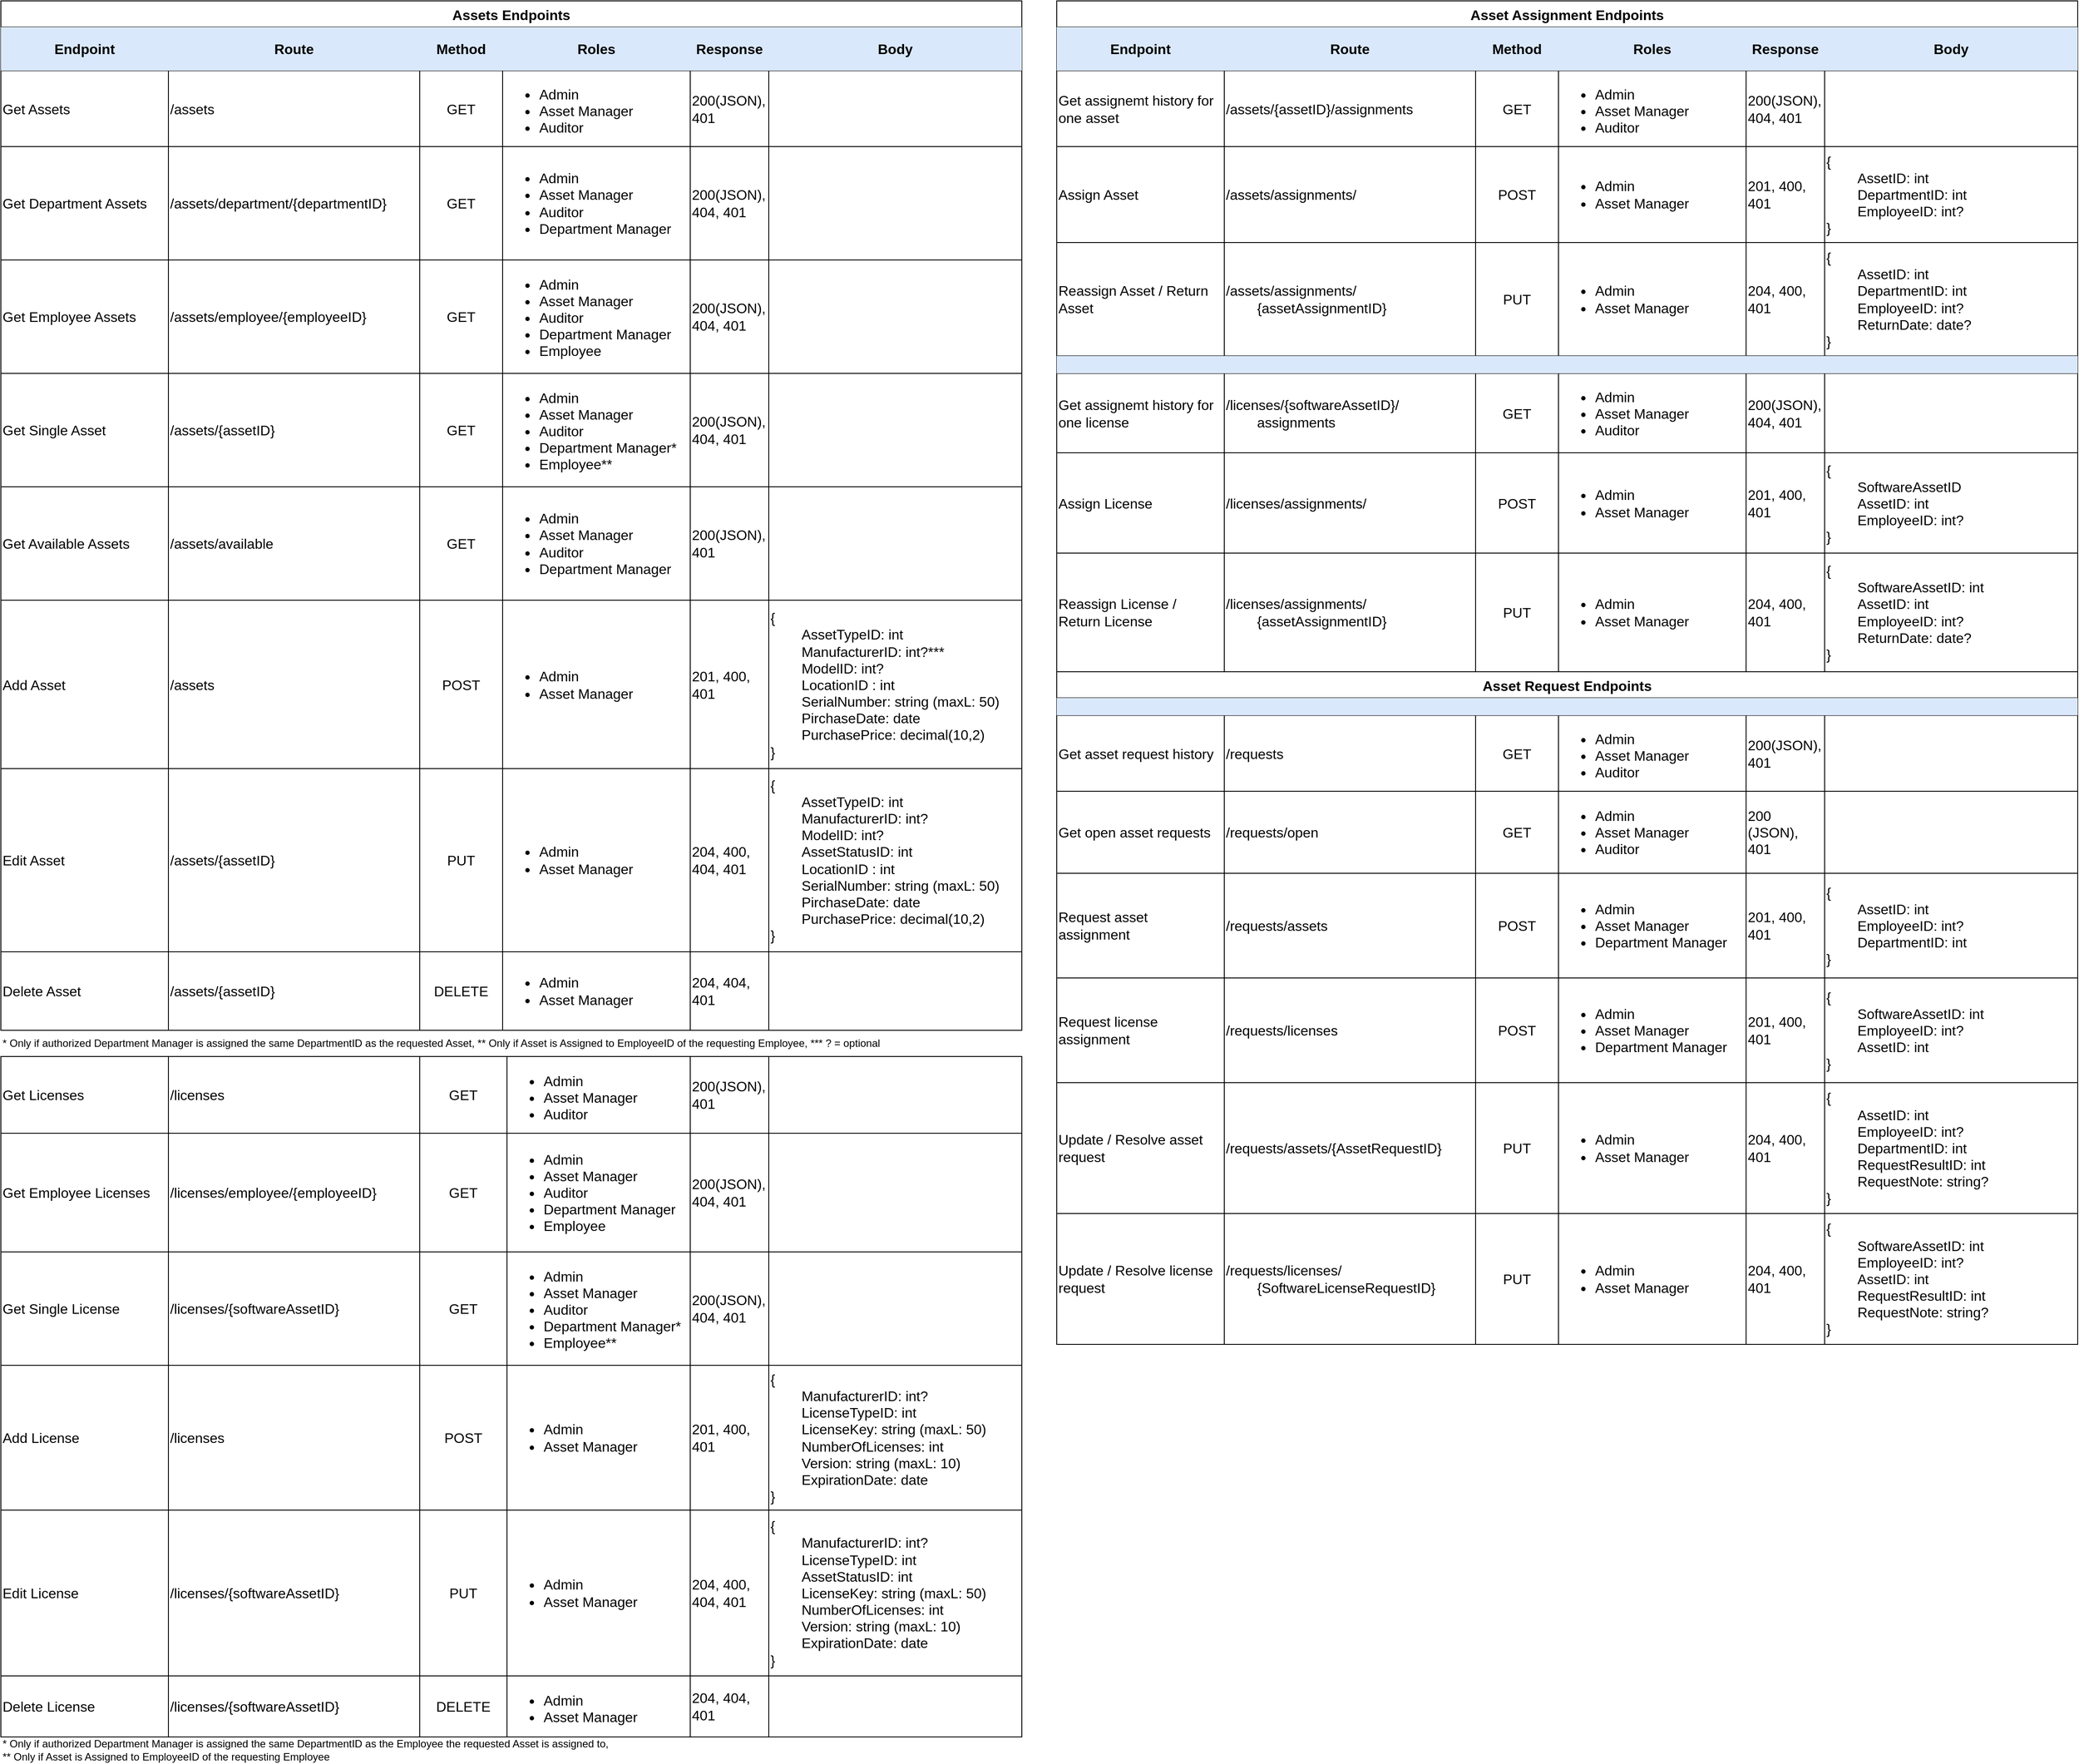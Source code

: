 <mxfile version="26.0.11">
  <diagram name="Seite-1" id="W5wUdby61jBAW_gwYEQ2">
    <mxGraphModel dx="3354" dy="1258" grid="1" gridSize="10" guides="1" tooltips="1" connect="1" arrows="1" fold="1" page="1" pageScale="1" pageWidth="827" pageHeight="1169" math="0" shadow="0">
      <root>
        <mxCell id="0" />
        <mxCell id="1" parent="0" />
        <mxCell id="zytnqdTkWcXbyPXpA95l-1" value="Assets Endpoints" style="shape=table;startSize=30;container=1;collapsible=0;childLayout=tableLayout;strokeColor=default;fontSize=16;fontStyle=1" parent="1" vertex="1">
          <mxGeometry width="1170" height="1180" as="geometry" />
        </mxCell>
        <mxCell id="zytnqdTkWcXbyPXpA95l-2" value="" style="shape=tableRow;horizontal=0;startSize=0;swimlaneHead=0;swimlaneBody=0;strokeColor=inherit;top=0;left=0;bottom=0;right=0;collapsible=0;dropTarget=0;fillColor=none;points=[[0,0.5],[1,0.5]];portConstraint=eastwest;fontSize=16;" parent="zytnqdTkWcXbyPXpA95l-1" vertex="1">
          <mxGeometry y="30" width="1170" height="50" as="geometry" />
        </mxCell>
        <mxCell id="zytnqdTkWcXbyPXpA95l-3" value="Endpoint" style="shape=partialRectangle;html=1;whiteSpace=wrap;connectable=0;strokeColor=#6c8ebf;overflow=hidden;fillColor=#dae8fc;top=0;left=0;bottom=0;right=0;pointerEvents=1;fontSize=16;fontStyle=1" parent="zytnqdTkWcXbyPXpA95l-2" vertex="1">
          <mxGeometry width="192" height="50" as="geometry">
            <mxRectangle width="192" height="50" as="alternateBounds" />
          </mxGeometry>
        </mxCell>
        <mxCell id="zytnqdTkWcXbyPXpA95l-4" value="Route" style="shape=partialRectangle;html=1;whiteSpace=wrap;connectable=0;strokeColor=#6c8ebf;overflow=hidden;fillColor=#dae8fc;top=0;left=0;bottom=0;right=0;pointerEvents=1;fontSize=16;fontStyle=1" parent="zytnqdTkWcXbyPXpA95l-2" vertex="1">
          <mxGeometry x="192" width="288" height="50" as="geometry">
            <mxRectangle width="288" height="50" as="alternateBounds" />
          </mxGeometry>
        </mxCell>
        <mxCell id="zytnqdTkWcXbyPXpA95l-17" value="Method" style="shape=partialRectangle;html=1;whiteSpace=wrap;connectable=0;strokeColor=#6c8ebf;overflow=hidden;fillColor=#dae8fc;top=0;left=0;bottom=0;right=0;pointerEvents=1;fontSize=16;fontStyle=1" parent="zytnqdTkWcXbyPXpA95l-2" vertex="1">
          <mxGeometry x="480" width="95" height="50" as="geometry">
            <mxRectangle width="95" height="50" as="alternateBounds" />
          </mxGeometry>
        </mxCell>
        <mxCell id="zytnqdTkWcXbyPXpA95l-5" value="Roles" style="shape=partialRectangle;html=1;whiteSpace=wrap;connectable=0;strokeColor=#6c8ebf;overflow=hidden;fillColor=#dae8fc;top=0;left=0;bottom=0;right=0;pointerEvents=1;fontSize=16;fontStyle=1" parent="zytnqdTkWcXbyPXpA95l-2" vertex="1">
          <mxGeometry x="575" width="215" height="50" as="geometry">
            <mxRectangle width="215" height="50" as="alternateBounds" />
          </mxGeometry>
        </mxCell>
        <mxCell id="zytnqdTkWcXbyPXpA95l-14" value="Response" style="shape=partialRectangle;html=1;whiteSpace=wrap;connectable=0;strokeColor=#6c8ebf;overflow=hidden;fillColor=#dae8fc;top=0;left=0;bottom=0;right=0;pointerEvents=1;fontSize=16;fontStyle=1" parent="zytnqdTkWcXbyPXpA95l-2" vertex="1">
          <mxGeometry x="790" width="90" height="50" as="geometry">
            <mxRectangle width="90" height="50" as="alternateBounds" />
          </mxGeometry>
        </mxCell>
        <mxCell id="CHGXnOnzoU2PrAo-i4mN-1" value="Body" style="shape=partialRectangle;html=1;whiteSpace=wrap;connectable=0;strokeColor=#6c8ebf;overflow=hidden;fillColor=#dae8fc;top=0;left=0;bottom=0;right=0;pointerEvents=1;fontSize=16;fontStyle=1" vertex="1" parent="zytnqdTkWcXbyPXpA95l-2">
          <mxGeometry x="880" width="290" height="50" as="geometry">
            <mxRectangle width="290" height="50" as="alternateBounds" />
          </mxGeometry>
        </mxCell>
        <mxCell id="zytnqdTkWcXbyPXpA95l-6" value="" style="shape=tableRow;horizontal=0;startSize=0;swimlaneHead=0;swimlaneBody=0;strokeColor=inherit;top=0;left=0;bottom=0;right=0;collapsible=0;dropTarget=0;fillColor=none;points=[[0,0.5],[1,0.5]];portConstraint=eastwest;fontSize=16;" parent="zytnqdTkWcXbyPXpA95l-1" vertex="1">
          <mxGeometry y="80" width="1170" height="87" as="geometry" />
        </mxCell>
        <mxCell id="zytnqdTkWcXbyPXpA95l-7" value="Get Assets" style="shape=partialRectangle;html=1;whiteSpace=wrap;connectable=0;strokeColor=inherit;overflow=hidden;fillColor=none;top=0;left=0;bottom=0;right=0;pointerEvents=1;fontSize=16;align=left;" parent="zytnqdTkWcXbyPXpA95l-6" vertex="1">
          <mxGeometry width="192" height="87" as="geometry">
            <mxRectangle width="192" height="87" as="alternateBounds" />
          </mxGeometry>
        </mxCell>
        <mxCell id="zytnqdTkWcXbyPXpA95l-8" value="/assets" style="shape=partialRectangle;html=1;whiteSpace=wrap;connectable=0;strokeColor=inherit;overflow=hidden;fillColor=none;top=0;left=0;bottom=0;right=0;pointerEvents=1;fontSize=16;align=left;" parent="zytnqdTkWcXbyPXpA95l-6" vertex="1">
          <mxGeometry x="192" width="288" height="87" as="geometry">
            <mxRectangle width="288" height="87" as="alternateBounds" />
          </mxGeometry>
        </mxCell>
        <mxCell id="zytnqdTkWcXbyPXpA95l-18" value="GET" style="shape=partialRectangle;html=1;whiteSpace=wrap;connectable=0;strokeColor=inherit;overflow=hidden;fillColor=none;top=0;left=0;bottom=0;right=0;pointerEvents=1;fontSize=16;" parent="zytnqdTkWcXbyPXpA95l-6" vertex="1">
          <mxGeometry x="480" width="95" height="87" as="geometry">
            <mxRectangle width="95" height="87" as="alternateBounds" />
          </mxGeometry>
        </mxCell>
        <mxCell id="zytnqdTkWcXbyPXpA95l-9" value="&lt;ul&gt;&lt;li&gt;Admin&lt;/li&gt;&lt;li style=&quot;&quot;&gt;Asset Manager&lt;/li&gt;&lt;li style=&quot;&quot;&gt;Auditor&lt;/li&gt;&lt;/ul&gt;" style="shape=partialRectangle;html=1;whiteSpace=wrap;connectable=0;strokeColor=inherit;overflow=hidden;fillColor=none;top=0;left=0;bottom=0;right=0;pointerEvents=1;fontSize=16;align=left;verticalAlign=bottom;" parent="zytnqdTkWcXbyPXpA95l-6" vertex="1">
          <mxGeometry x="575" width="215" height="87" as="geometry">
            <mxRectangle width="215" height="87" as="alternateBounds" />
          </mxGeometry>
        </mxCell>
        <mxCell id="zytnqdTkWcXbyPXpA95l-15" value="200(JSON), 401" style="shape=partialRectangle;html=1;whiteSpace=wrap;connectable=0;strokeColor=inherit;overflow=hidden;fillColor=none;top=0;left=0;bottom=0;right=0;pointerEvents=1;fontSize=16;align=left;" parent="zytnqdTkWcXbyPXpA95l-6" vertex="1">
          <mxGeometry x="790" width="90" height="87" as="geometry">
            <mxRectangle width="90" height="87" as="alternateBounds" />
          </mxGeometry>
        </mxCell>
        <mxCell id="CHGXnOnzoU2PrAo-i4mN-2" style="shape=partialRectangle;html=1;whiteSpace=wrap;connectable=0;strokeColor=inherit;overflow=hidden;fillColor=none;top=0;left=0;bottom=0;right=0;pointerEvents=1;fontSize=16;align=left;" vertex="1" parent="zytnqdTkWcXbyPXpA95l-6">
          <mxGeometry x="880" width="290" height="87" as="geometry">
            <mxRectangle width="290" height="87" as="alternateBounds" />
          </mxGeometry>
        </mxCell>
        <mxCell id="zytnqdTkWcXbyPXpA95l-10" value="" style="shape=tableRow;horizontal=0;startSize=0;swimlaneHead=0;swimlaneBody=0;strokeColor=inherit;top=0;left=0;bottom=0;right=0;collapsible=0;dropTarget=0;fillColor=none;points=[[0,0.5],[1,0.5]];portConstraint=eastwest;fontSize=16;" parent="zytnqdTkWcXbyPXpA95l-1" vertex="1">
          <mxGeometry y="167" width="1170" height="130" as="geometry" />
        </mxCell>
        <mxCell id="zytnqdTkWcXbyPXpA95l-11" value="Get Department Assets" style="shape=partialRectangle;html=1;whiteSpace=wrap;connectable=0;strokeColor=inherit;overflow=hidden;fillColor=none;top=0;left=0;bottom=0;right=0;pointerEvents=1;fontSize=16;align=left;" parent="zytnqdTkWcXbyPXpA95l-10" vertex="1">
          <mxGeometry width="192" height="130" as="geometry">
            <mxRectangle width="192" height="130" as="alternateBounds" />
          </mxGeometry>
        </mxCell>
        <mxCell id="zytnqdTkWcXbyPXpA95l-12" value="/assets/department/{departmentID}" style="shape=partialRectangle;html=1;whiteSpace=wrap;connectable=0;strokeColor=inherit;overflow=hidden;fillColor=none;top=0;left=0;bottom=0;right=0;pointerEvents=1;fontSize=16;align=left;" parent="zytnqdTkWcXbyPXpA95l-10" vertex="1">
          <mxGeometry x="192" width="288" height="130" as="geometry">
            <mxRectangle width="288" height="130" as="alternateBounds" />
          </mxGeometry>
        </mxCell>
        <mxCell id="zytnqdTkWcXbyPXpA95l-19" value="GET" style="shape=partialRectangle;html=1;whiteSpace=wrap;connectable=0;strokeColor=inherit;overflow=hidden;fillColor=none;top=0;left=0;bottom=0;right=0;pointerEvents=1;fontSize=16;" parent="zytnqdTkWcXbyPXpA95l-10" vertex="1">
          <mxGeometry x="480" width="95" height="130" as="geometry">
            <mxRectangle width="95" height="130" as="alternateBounds" />
          </mxGeometry>
        </mxCell>
        <mxCell id="zytnqdTkWcXbyPXpA95l-13" value="&lt;ul style=&quot;&quot;&gt;&lt;li&gt;Admin&lt;/li&gt;&lt;li&gt;Asset Manager&lt;/li&gt;&lt;li&gt;Auditor&lt;/li&gt;&lt;li&gt;Department Manager&lt;/li&gt;&lt;/ul&gt;" style="shape=partialRectangle;html=1;whiteSpace=wrap;connectable=0;strokeColor=inherit;overflow=hidden;fillColor=none;top=0;left=0;bottom=0;right=0;pointerEvents=1;fontSize=16;align=left;" parent="zytnqdTkWcXbyPXpA95l-10" vertex="1">
          <mxGeometry x="575" width="215" height="130" as="geometry">
            <mxRectangle width="215" height="130" as="alternateBounds" />
          </mxGeometry>
        </mxCell>
        <mxCell id="zytnqdTkWcXbyPXpA95l-16" value="200(JSON), 404, 401" style="shape=partialRectangle;html=1;whiteSpace=wrap;connectable=0;strokeColor=inherit;overflow=hidden;fillColor=none;top=0;left=0;bottom=0;right=0;pointerEvents=1;fontSize=16;align=left;" parent="zytnqdTkWcXbyPXpA95l-10" vertex="1">
          <mxGeometry x="790" width="90" height="130" as="geometry">
            <mxRectangle width="90" height="130" as="alternateBounds" />
          </mxGeometry>
        </mxCell>
        <mxCell id="CHGXnOnzoU2PrAo-i4mN-3" style="shape=partialRectangle;html=1;whiteSpace=wrap;connectable=0;strokeColor=inherit;overflow=hidden;fillColor=none;top=0;left=0;bottom=0;right=0;pointerEvents=1;fontSize=16;align=left;" vertex="1" parent="zytnqdTkWcXbyPXpA95l-10">
          <mxGeometry x="880" width="290" height="130" as="geometry">
            <mxRectangle width="290" height="130" as="alternateBounds" />
          </mxGeometry>
        </mxCell>
        <mxCell id="zytnqdTkWcXbyPXpA95l-20" style="shape=tableRow;horizontal=0;startSize=0;swimlaneHead=0;swimlaneBody=0;strokeColor=inherit;top=0;left=0;bottom=0;right=0;collapsible=0;dropTarget=0;fillColor=none;points=[[0,0.5],[1,0.5]];portConstraint=eastwest;fontSize=16;" parent="zytnqdTkWcXbyPXpA95l-1" vertex="1">
          <mxGeometry y="297" width="1170" height="130" as="geometry" />
        </mxCell>
        <mxCell id="zytnqdTkWcXbyPXpA95l-21" value="Get Employee Assets" style="shape=partialRectangle;html=1;whiteSpace=wrap;connectable=0;strokeColor=inherit;overflow=hidden;fillColor=none;top=0;left=0;bottom=0;right=0;pointerEvents=1;fontSize=16;align=left;" parent="zytnqdTkWcXbyPXpA95l-20" vertex="1">
          <mxGeometry width="192" height="130" as="geometry">
            <mxRectangle width="192" height="130" as="alternateBounds" />
          </mxGeometry>
        </mxCell>
        <mxCell id="zytnqdTkWcXbyPXpA95l-22" value="/assets/employee/{employeeID}" style="shape=partialRectangle;html=1;whiteSpace=wrap;connectable=0;strokeColor=inherit;overflow=hidden;fillColor=none;top=0;left=0;bottom=0;right=0;pointerEvents=1;fontSize=16;align=left;" parent="zytnqdTkWcXbyPXpA95l-20" vertex="1">
          <mxGeometry x="192" width="288" height="130" as="geometry">
            <mxRectangle width="288" height="130" as="alternateBounds" />
          </mxGeometry>
        </mxCell>
        <mxCell id="zytnqdTkWcXbyPXpA95l-23" value="GET" style="shape=partialRectangle;html=1;whiteSpace=wrap;connectable=0;strokeColor=inherit;overflow=hidden;fillColor=none;top=0;left=0;bottom=0;right=0;pointerEvents=1;fontSize=16;" parent="zytnqdTkWcXbyPXpA95l-20" vertex="1">
          <mxGeometry x="480" width="95" height="130" as="geometry">
            <mxRectangle width="95" height="130" as="alternateBounds" />
          </mxGeometry>
        </mxCell>
        <mxCell id="zytnqdTkWcXbyPXpA95l-24" value="&lt;ul style=&quot;&quot;&gt;&lt;li&gt;Admin&lt;/li&gt;&lt;li&gt;Asset Manager&lt;/li&gt;&lt;li&gt;Auditor&lt;/li&gt;&lt;li&gt;Department Manager&lt;/li&gt;&lt;li&gt;Employee&lt;/li&gt;&lt;/ul&gt;" style="shape=partialRectangle;html=1;whiteSpace=wrap;connectable=0;strokeColor=inherit;overflow=hidden;fillColor=none;top=0;left=0;bottom=0;right=0;pointerEvents=1;fontSize=16;align=left;" parent="zytnqdTkWcXbyPXpA95l-20" vertex="1">
          <mxGeometry x="575" width="215" height="130" as="geometry">
            <mxRectangle width="215" height="130" as="alternateBounds" />
          </mxGeometry>
        </mxCell>
        <mxCell id="zytnqdTkWcXbyPXpA95l-25" value="200(JSON), 404, 401" style="shape=partialRectangle;html=1;whiteSpace=wrap;connectable=0;strokeColor=inherit;overflow=hidden;fillColor=none;top=0;left=0;bottom=0;right=0;pointerEvents=1;fontSize=16;align=left;" parent="zytnqdTkWcXbyPXpA95l-20" vertex="1">
          <mxGeometry x="790" width="90" height="130" as="geometry">
            <mxRectangle width="90" height="130" as="alternateBounds" />
          </mxGeometry>
        </mxCell>
        <mxCell id="CHGXnOnzoU2PrAo-i4mN-4" style="shape=partialRectangle;html=1;whiteSpace=wrap;connectable=0;strokeColor=inherit;overflow=hidden;fillColor=none;top=0;left=0;bottom=0;right=0;pointerEvents=1;fontSize=16;align=left;" vertex="1" parent="zytnqdTkWcXbyPXpA95l-20">
          <mxGeometry x="880" width="290" height="130" as="geometry">
            <mxRectangle width="290" height="130" as="alternateBounds" />
          </mxGeometry>
        </mxCell>
        <mxCell id="zytnqdTkWcXbyPXpA95l-26" style="shape=tableRow;horizontal=0;startSize=0;swimlaneHead=0;swimlaneBody=0;strokeColor=inherit;top=0;left=0;bottom=0;right=0;collapsible=0;dropTarget=0;fillColor=none;points=[[0,0.5],[1,0.5]];portConstraint=eastwest;fontSize=16;" parent="zytnqdTkWcXbyPXpA95l-1" vertex="1">
          <mxGeometry y="427" width="1170" height="130" as="geometry" />
        </mxCell>
        <mxCell id="zytnqdTkWcXbyPXpA95l-27" value="Get Single Asset" style="shape=partialRectangle;html=1;whiteSpace=wrap;connectable=0;strokeColor=inherit;overflow=hidden;fillColor=none;top=0;left=0;bottom=0;right=0;pointerEvents=1;fontSize=16;align=left;" parent="zytnqdTkWcXbyPXpA95l-26" vertex="1">
          <mxGeometry width="192" height="130" as="geometry">
            <mxRectangle width="192" height="130" as="alternateBounds" />
          </mxGeometry>
        </mxCell>
        <mxCell id="zytnqdTkWcXbyPXpA95l-28" value="/assets/{assetID}" style="shape=partialRectangle;html=1;whiteSpace=wrap;connectable=0;strokeColor=inherit;overflow=hidden;fillColor=none;top=0;left=0;bottom=0;right=0;pointerEvents=1;fontSize=16;align=left;" parent="zytnqdTkWcXbyPXpA95l-26" vertex="1">
          <mxGeometry x="192" width="288" height="130" as="geometry">
            <mxRectangle width="288" height="130" as="alternateBounds" />
          </mxGeometry>
        </mxCell>
        <mxCell id="zytnqdTkWcXbyPXpA95l-29" value="GET" style="shape=partialRectangle;html=1;whiteSpace=wrap;connectable=0;strokeColor=inherit;overflow=hidden;fillColor=none;top=0;left=0;bottom=0;right=0;pointerEvents=1;fontSize=16;" parent="zytnqdTkWcXbyPXpA95l-26" vertex="1">
          <mxGeometry x="480" width="95" height="130" as="geometry">
            <mxRectangle width="95" height="130" as="alternateBounds" />
          </mxGeometry>
        </mxCell>
        <mxCell id="zytnqdTkWcXbyPXpA95l-30" value="&lt;ul style=&quot;&quot;&gt;&lt;li&gt;Admin&lt;/li&gt;&lt;li&gt;Asset Manager&lt;/li&gt;&lt;li&gt;Auditor&lt;/li&gt;&lt;li&gt;Department Manager*&lt;/li&gt;&lt;li&gt;Employee**&lt;/li&gt;&lt;/ul&gt;" style="shape=partialRectangle;html=1;whiteSpace=wrap;connectable=0;strokeColor=inherit;overflow=hidden;fillColor=none;top=0;left=0;bottom=0;right=0;pointerEvents=1;fontSize=16;align=left;" parent="zytnqdTkWcXbyPXpA95l-26" vertex="1">
          <mxGeometry x="575" width="215" height="130" as="geometry">
            <mxRectangle width="215" height="130" as="alternateBounds" />
          </mxGeometry>
        </mxCell>
        <mxCell id="zytnqdTkWcXbyPXpA95l-31" value="200(JSON), 404, 401" style="shape=partialRectangle;html=1;whiteSpace=wrap;connectable=0;strokeColor=inherit;overflow=hidden;fillColor=none;top=0;left=0;bottom=0;right=0;pointerEvents=1;fontSize=16;align=left;" parent="zytnqdTkWcXbyPXpA95l-26" vertex="1">
          <mxGeometry x="790" width="90" height="130" as="geometry">
            <mxRectangle width="90" height="130" as="alternateBounds" />
          </mxGeometry>
        </mxCell>
        <mxCell id="CHGXnOnzoU2PrAo-i4mN-5" style="shape=partialRectangle;html=1;whiteSpace=wrap;connectable=0;strokeColor=inherit;overflow=hidden;fillColor=none;top=0;left=0;bottom=0;right=0;pointerEvents=1;fontSize=16;align=left;" vertex="1" parent="zytnqdTkWcXbyPXpA95l-26">
          <mxGeometry x="880" width="290" height="130" as="geometry">
            <mxRectangle width="290" height="130" as="alternateBounds" />
          </mxGeometry>
        </mxCell>
        <mxCell id="CHGXnOnzoU2PrAo-i4mN-100" style="shape=tableRow;horizontal=0;startSize=0;swimlaneHead=0;swimlaneBody=0;strokeColor=inherit;top=0;left=0;bottom=0;right=0;collapsible=0;dropTarget=0;fillColor=none;points=[[0,0.5],[1,0.5]];portConstraint=eastwest;fontSize=16;" vertex="1" parent="zytnqdTkWcXbyPXpA95l-1">
          <mxGeometry y="557" width="1170" height="130" as="geometry" />
        </mxCell>
        <mxCell id="CHGXnOnzoU2PrAo-i4mN-101" value="Get Available Assets" style="shape=partialRectangle;html=1;whiteSpace=wrap;connectable=0;strokeColor=inherit;overflow=hidden;fillColor=none;top=0;left=0;bottom=0;right=0;pointerEvents=1;fontSize=16;align=left;" vertex="1" parent="CHGXnOnzoU2PrAo-i4mN-100">
          <mxGeometry width="192" height="130" as="geometry">
            <mxRectangle width="192" height="130" as="alternateBounds" />
          </mxGeometry>
        </mxCell>
        <mxCell id="CHGXnOnzoU2PrAo-i4mN-102" value="/assets/available" style="shape=partialRectangle;html=1;whiteSpace=wrap;connectable=0;strokeColor=inherit;overflow=hidden;fillColor=none;top=0;left=0;bottom=0;right=0;pointerEvents=1;fontSize=16;align=left;" vertex="1" parent="CHGXnOnzoU2PrAo-i4mN-100">
          <mxGeometry x="192" width="288" height="130" as="geometry">
            <mxRectangle width="288" height="130" as="alternateBounds" />
          </mxGeometry>
        </mxCell>
        <mxCell id="CHGXnOnzoU2PrAo-i4mN-103" value="GET" style="shape=partialRectangle;html=1;whiteSpace=wrap;connectable=0;strokeColor=inherit;overflow=hidden;fillColor=none;top=0;left=0;bottom=0;right=0;pointerEvents=1;fontSize=16;" vertex="1" parent="CHGXnOnzoU2PrAo-i4mN-100">
          <mxGeometry x="480" width="95" height="130" as="geometry">
            <mxRectangle width="95" height="130" as="alternateBounds" />
          </mxGeometry>
        </mxCell>
        <mxCell id="CHGXnOnzoU2PrAo-i4mN-104" value="&lt;ul&gt;&lt;li&gt;Admin&lt;/li&gt;&lt;li&gt;Asset Manager&lt;/li&gt;&lt;li&gt;Auditor&lt;/li&gt;&lt;li&gt;Department Manager&lt;/li&gt;&lt;/ul&gt;" style="shape=partialRectangle;html=1;whiteSpace=wrap;connectable=0;strokeColor=inherit;overflow=hidden;fillColor=none;top=0;left=0;bottom=0;right=0;pointerEvents=1;fontSize=16;align=left;" vertex="1" parent="CHGXnOnzoU2PrAo-i4mN-100">
          <mxGeometry x="575" width="215" height="130" as="geometry">
            <mxRectangle width="215" height="130" as="alternateBounds" />
          </mxGeometry>
        </mxCell>
        <mxCell id="CHGXnOnzoU2PrAo-i4mN-105" value="200(JSON), 401" style="shape=partialRectangle;html=1;whiteSpace=wrap;connectable=0;strokeColor=inherit;overflow=hidden;fillColor=none;top=0;left=0;bottom=0;right=0;pointerEvents=1;fontSize=16;align=left;" vertex="1" parent="CHGXnOnzoU2PrAo-i4mN-100">
          <mxGeometry x="790" width="90" height="130" as="geometry">
            <mxRectangle width="90" height="130" as="alternateBounds" />
          </mxGeometry>
        </mxCell>
        <mxCell id="CHGXnOnzoU2PrAo-i4mN-106" style="shape=partialRectangle;html=1;whiteSpace=wrap;connectable=0;strokeColor=inherit;overflow=hidden;fillColor=none;top=0;left=0;bottom=0;right=0;pointerEvents=1;fontSize=16;align=left;" vertex="1" parent="CHGXnOnzoU2PrAo-i4mN-100">
          <mxGeometry x="880" width="290" height="130" as="geometry">
            <mxRectangle width="290" height="130" as="alternateBounds" />
          </mxGeometry>
        </mxCell>
        <mxCell id="zytnqdTkWcXbyPXpA95l-32" style="shape=tableRow;horizontal=0;startSize=0;swimlaneHead=0;swimlaneBody=0;strokeColor=inherit;top=0;left=0;bottom=0;right=0;collapsible=0;dropTarget=0;fillColor=none;points=[[0,0.5],[1,0.5]];portConstraint=eastwest;fontSize=16;" parent="zytnqdTkWcXbyPXpA95l-1" vertex="1">
          <mxGeometry y="687" width="1170" height="193" as="geometry" />
        </mxCell>
        <mxCell id="zytnqdTkWcXbyPXpA95l-33" value="Add Asset" style="shape=partialRectangle;html=1;whiteSpace=wrap;connectable=0;strokeColor=inherit;overflow=hidden;fillColor=none;top=0;left=0;bottom=0;right=0;pointerEvents=1;fontSize=16;align=left;" parent="zytnqdTkWcXbyPXpA95l-32" vertex="1">
          <mxGeometry width="192" height="193" as="geometry">
            <mxRectangle width="192" height="193" as="alternateBounds" />
          </mxGeometry>
        </mxCell>
        <mxCell id="zytnqdTkWcXbyPXpA95l-34" value="/assets" style="shape=partialRectangle;html=1;whiteSpace=wrap;connectable=0;strokeColor=inherit;overflow=hidden;fillColor=none;top=0;left=0;bottom=0;right=0;pointerEvents=1;fontSize=16;align=left;" parent="zytnqdTkWcXbyPXpA95l-32" vertex="1">
          <mxGeometry x="192" width="288" height="193" as="geometry">
            <mxRectangle width="288" height="193" as="alternateBounds" />
          </mxGeometry>
        </mxCell>
        <mxCell id="zytnqdTkWcXbyPXpA95l-35" value="POST" style="shape=partialRectangle;html=1;whiteSpace=wrap;connectable=0;strokeColor=inherit;overflow=hidden;fillColor=none;top=0;left=0;bottom=0;right=0;pointerEvents=1;fontSize=16;" parent="zytnqdTkWcXbyPXpA95l-32" vertex="1">
          <mxGeometry x="480" width="95" height="193" as="geometry">
            <mxRectangle width="95" height="193" as="alternateBounds" />
          </mxGeometry>
        </mxCell>
        <mxCell id="zytnqdTkWcXbyPXpA95l-36" value="&lt;ul style=&quot;&quot;&gt;&lt;li&gt;Admin&lt;/li&gt;&lt;li&gt;Asset Manager&lt;/li&gt;&lt;/ul&gt;" style="shape=partialRectangle;html=1;whiteSpace=wrap;connectable=0;strokeColor=inherit;overflow=hidden;fillColor=none;top=0;left=0;bottom=0;right=0;pointerEvents=1;fontSize=16;align=left;" parent="zytnqdTkWcXbyPXpA95l-32" vertex="1">
          <mxGeometry x="575" width="215" height="193" as="geometry">
            <mxRectangle width="215" height="193" as="alternateBounds" />
          </mxGeometry>
        </mxCell>
        <mxCell id="zytnqdTkWcXbyPXpA95l-37" value="201, 400, 401" style="shape=partialRectangle;html=1;whiteSpace=wrap;connectable=0;strokeColor=inherit;overflow=hidden;fillColor=none;top=0;left=0;bottom=0;right=0;pointerEvents=1;fontSize=16;align=left;" parent="zytnqdTkWcXbyPXpA95l-32" vertex="1">
          <mxGeometry x="790" width="90" height="193" as="geometry">
            <mxRectangle width="90" height="193" as="alternateBounds" />
          </mxGeometry>
        </mxCell>
        <mxCell id="CHGXnOnzoU2PrAo-i4mN-6" value="{&lt;div&gt;&lt;span style=&quot;white-space: pre;&quot;&gt;&#x9;&lt;/span&gt;AssetTypeID: int&lt;/div&gt;&lt;div&gt;&lt;span style=&quot;white-space: pre;&quot;&gt;&#x9;&lt;/span&gt;ManufacturerID: int?***&lt;/div&gt;&lt;div&gt;&lt;span style=&quot;white-space: pre;&quot;&gt;&#x9;&lt;/span&gt;ModelID: int?&lt;br&gt;&lt;/div&gt;&lt;div&gt;&lt;span style=&quot;white-space: pre;&quot;&gt;&#x9;&lt;/span&gt;LocationID : int&lt;/div&gt;&lt;div&gt;&lt;span style=&quot;white-space: pre;&quot;&gt;&#x9;&lt;/span&gt;SerialNumber: string (maxL: 50)&lt;/div&gt;&lt;div&gt;&lt;span style=&quot;white-space: pre;&quot;&gt;&#x9;&lt;/span&gt;PirchaseDate: date&lt;/div&gt;&lt;div&gt;&lt;span style=&quot;white-space: pre;&quot;&gt;&#x9;&lt;/span&gt;PurchasePrice: decimal(10,2)&lt;br&gt;&lt;div&gt;}&lt;/div&gt;&lt;/div&gt;" style="shape=partialRectangle;html=1;whiteSpace=wrap;connectable=0;strokeColor=inherit;overflow=hidden;fillColor=none;top=0;left=0;bottom=0;right=0;pointerEvents=1;fontSize=16;align=left;" vertex="1" parent="zytnqdTkWcXbyPXpA95l-32">
          <mxGeometry x="880" width="290" height="193" as="geometry">
            <mxRectangle width="290" height="193" as="alternateBounds" />
          </mxGeometry>
        </mxCell>
        <mxCell id="zytnqdTkWcXbyPXpA95l-38" style="shape=tableRow;horizontal=0;startSize=0;swimlaneHead=0;swimlaneBody=0;strokeColor=inherit;top=0;left=0;bottom=0;right=0;collapsible=0;dropTarget=0;fillColor=none;points=[[0,0.5],[1,0.5]];portConstraint=eastwest;fontSize=16;" parent="zytnqdTkWcXbyPXpA95l-1" vertex="1">
          <mxGeometry y="880" width="1170" height="210" as="geometry" />
        </mxCell>
        <mxCell id="zytnqdTkWcXbyPXpA95l-39" value="Edit Asset" style="shape=partialRectangle;html=1;whiteSpace=wrap;connectable=0;strokeColor=inherit;overflow=hidden;fillColor=none;top=0;left=0;bottom=0;right=0;pointerEvents=1;fontSize=16;align=left;" parent="zytnqdTkWcXbyPXpA95l-38" vertex="1">
          <mxGeometry width="192" height="210" as="geometry">
            <mxRectangle width="192" height="210" as="alternateBounds" />
          </mxGeometry>
        </mxCell>
        <mxCell id="zytnqdTkWcXbyPXpA95l-40" value="/assets/{assetID}" style="shape=partialRectangle;html=1;whiteSpace=wrap;connectable=0;strokeColor=inherit;overflow=hidden;fillColor=none;top=0;left=0;bottom=0;right=0;pointerEvents=1;fontSize=16;align=left;" parent="zytnqdTkWcXbyPXpA95l-38" vertex="1">
          <mxGeometry x="192" width="288" height="210" as="geometry">
            <mxRectangle width="288" height="210" as="alternateBounds" />
          </mxGeometry>
        </mxCell>
        <mxCell id="zytnqdTkWcXbyPXpA95l-41" value="PUT" style="shape=partialRectangle;html=1;whiteSpace=wrap;connectable=0;strokeColor=inherit;overflow=hidden;fillColor=none;top=0;left=0;bottom=0;right=0;pointerEvents=1;fontSize=16;" parent="zytnqdTkWcXbyPXpA95l-38" vertex="1">
          <mxGeometry x="480" width="95" height="210" as="geometry">
            <mxRectangle width="95" height="210" as="alternateBounds" />
          </mxGeometry>
        </mxCell>
        <mxCell id="zytnqdTkWcXbyPXpA95l-42" value="&lt;ul style=&quot;&quot;&gt;&lt;li&gt;Admin&lt;/li&gt;&lt;li&gt;Asset Manager&lt;/li&gt;&lt;/ul&gt;" style="shape=partialRectangle;html=1;whiteSpace=wrap;connectable=0;strokeColor=inherit;overflow=hidden;fillColor=none;top=0;left=0;bottom=0;right=0;pointerEvents=1;fontSize=16;align=left;" parent="zytnqdTkWcXbyPXpA95l-38" vertex="1">
          <mxGeometry x="575" width="215" height="210" as="geometry">
            <mxRectangle width="215" height="210" as="alternateBounds" />
          </mxGeometry>
        </mxCell>
        <mxCell id="zytnqdTkWcXbyPXpA95l-43" value="204, 400, 404, 401" style="shape=partialRectangle;html=1;whiteSpace=wrap;connectable=0;strokeColor=inherit;overflow=hidden;fillColor=none;top=0;left=0;bottom=0;right=0;pointerEvents=1;fontSize=16;align=left;" parent="zytnqdTkWcXbyPXpA95l-38" vertex="1">
          <mxGeometry x="790" width="90" height="210" as="geometry">
            <mxRectangle width="90" height="210" as="alternateBounds" />
          </mxGeometry>
        </mxCell>
        <mxCell id="CHGXnOnzoU2PrAo-i4mN-7" value="{&lt;div&gt;&lt;span style=&quot;white-space: pre;&quot;&gt;&#x9;&lt;/span&gt;AssetTypeID: int&lt;/div&gt;&lt;div&gt;&lt;span style=&quot;white-space: pre;&quot;&gt;&#x9;&lt;/span&gt;ManufacturerID: int?&lt;/div&gt;&lt;div&gt;&lt;span style=&quot;white-space: pre;&quot;&gt;&#x9;&lt;/span&gt;ModelID: int?&lt;br&gt;&lt;/div&gt;&lt;div&gt;&lt;span style=&quot;white-space: pre;&quot;&gt;&#x9;&lt;/span&gt;AssetStatusID: int&lt;br&gt;&lt;/div&gt;&lt;div&gt;&lt;span style=&quot;white-space: pre;&quot;&gt;&#x9;&lt;/span&gt;LocationID : int&lt;/div&gt;&lt;div&gt;&lt;span style=&quot;white-space: pre;&quot;&gt;&#x9;&lt;/span&gt;SerialNumber: string (maxL: 50)&lt;/div&gt;&lt;div&gt;&lt;span style=&quot;white-space: pre;&quot;&gt;&#x9;&lt;/span&gt;PirchaseDate: date&lt;/div&gt;&lt;div&gt;&lt;span style=&quot;white-space: pre;&quot;&gt;&#x9;&lt;/span&gt;PurchasePrice: decimal(10,2)&lt;br&gt;&lt;div&gt;}&lt;/div&gt;&lt;/div&gt;" style="shape=partialRectangle;html=1;whiteSpace=wrap;connectable=0;strokeColor=inherit;overflow=hidden;fillColor=none;top=0;left=0;bottom=0;right=0;pointerEvents=1;fontSize=16;align=left;" vertex="1" parent="zytnqdTkWcXbyPXpA95l-38">
          <mxGeometry x="880" width="290" height="210" as="geometry">
            <mxRectangle width="290" height="210" as="alternateBounds" />
          </mxGeometry>
        </mxCell>
        <mxCell id="zytnqdTkWcXbyPXpA95l-44" style="shape=tableRow;horizontal=0;startSize=0;swimlaneHead=0;swimlaneBody=0;strokeColor=inherit;top=0;left=0;bottom=0;right=0;collapsible=0;dropTarget=0;fillColor=none;points=[[0,0.5],[1,0.5]];portConstraint=eastwest;fontSize=16;" parent="zytnqdTkWcXbyPXpA95l-1" vertex="1">
          <mxGeometry y="1090" width="1170" height="90" as="geometry" />
        </mxCell>
        <mxCell id="zytnqdTkWcXbyPXpA95l-45" value="Delete Asset" style="shape=partialRectangle;html=1;whiteSpace=wrap;connectable=0;strokeColor=inherit;overflow=hidden;fillColor=none;top=0;left=0;bottom=0;right=0;pointerEvents=1;fontSize=16;align=left;" parent="zytnqdTkWcXbyPXpA95l-44" vertex="1">
          <mxGeometry width="192" height="90" as="geometry">
            <mxRectangle width="192" height="90" as="alternateBounds" />
          </mxGeometry>
        </mxCell>
        <mxCell id="zytnqdTkWcXbyPXpA95l-46" value="/assets/{assetID}" style="shape=partialRectangle;html=1;whiteSpace=wrap;connectable=0;strokeColor=inherit;overflow=hidden;fillColor=none;top=0;left=0;bottom=0;right=0;pointerEvents=1;fontSize=16;align=left;" parent="zytnqdTkWcXbyPXpA95l-44" vertex="1">
          <mxGeometry x="192" width="288" height="90" as="geometry">
            <mxRectangle width="288" height="90" as="alternateBounds" />
          </mxGeometry>
        </mxCell>
        <mxCell id="zytnqdTkWcXbyPXpA95l-47" value="DELETE" style="shape=partialRectangle;html=1;whiteSpace=wrap;connectable=0;strokeColor=inherit;overflow=hidden;fillColor=none;top=0;left=0;bottom=0;right=0;pointerEvents=1;fontSize=16;" parent="zytnqdTkWcXbyPXpA95l-44" vertex="1">
          <mxGeometry x="480" width="95" height="90" as="geometry">
            <mxRectangle width="95" height="90" as="alternateBounds" />
          </mxGeometry>
        </mxCell>
        <mxCell id="zytnqdTkWcXbyPXpA95l-48" value="&lt;ul style=&quot;&quot;&gt;&lt;li&gt;Admin&lt;/li&gt;&lt;li&gt;Asset Manager&lt;/li&gt;&lt;/ul&gt;" style="shape=partialRectangle;html=1;whiteSpace=wrap;connectable=0;strokeColor=inherit;overflow=hidden;fillColor=none;top=0;left=0;bottom=0;right=0;pointerEvents=1;fontSize=16;align=left;" parent="zytnqdTkWcXbyPXpA95l-44" vertex="1">
          <mxGeometry x="575" width="215" height="90" as="geometry">
            <mxRectangle width="215" height="90" as="alternateBounds" />
          </mxGeometry>
        </mxCell>
        <mxCell id="zytnqdTkWcXbyPXpA95l-49" value="204, 404, 401" style="shape=partialRectangle;html=1;whiteSpace=wrap;connectable=0;strokeColor=inherit;overflow=hidden;fillColor=none;top=0;left=0;bottom=0;right=0;pointerEvents=1;fontSize=16;align=left;" parent="zytnqdTkWcXbyPXpA95l-44" vertex="1">
          <mxGeometry x="790" width="90" height="90" as="geometry">
            <mxRectangle width="90" height="90" as="alternateBounds" />
          </mxGeometry>
        </mxCell>
        <mxCell id="CHGXnOnzoU2PrAo-i4mN-8" style="shape=partialRectangle;html=1;whiteSpace=wrap;connectable=0;strokeColor=inherit;overflow=hidden;fillColor=none;top=0;left=0;bottom=0;right=0;pointerEvents=1;fontSize=16;align=left;" vertex="1" parent="zytnqdTkWcXbyPXpA95l-44">
          <mxGeometry x="880" width="290" height="90" as="geometry">
            <mxRectangle width="290" height="90" as="alternateBounds" />
          </mxGeometry>
        </mxCell>
        <mxCell id="zytnqdTkWcXbyPXpA95l-56" value="* Only if authorized Department Manager is assigned the same DepartmentID as the requested Asset, ** Only if Asset is Assigned to EmployeeID of the requesting Employee, *** ? = optional" style="text;html=1;align=left;verticalAlign=middle;whiteSpace=wrap;rounded=0;" parent="1" vertex="1">
          <mxGeometry y="1180" width="1070" height="30" as="geometry" />
        </mxCell>
        <mxCell id="zytnqdTkWcXbyPXpA95l-57" value="" style="shape=table;startSize=0;container=1;collapsible=0;childLayout=tableLayout;fontSize=16;fillColor=none;" parent="1" vertex="1">
          <mxGeometry y="1210" width="1170" height="780" as="geometry" />
        </mxCell>
        <mxCell id="zytnqdTkWcXbyPXpA95l-58" value="" style="shape=tableRow;horizontal=0;startSize=0;swimlaneHead=0;swimlaneBody=0;strokeColor=inherit;top=0;left=0;bottom=0;right=0;collapsible=0;dropTarget=0;fillColor=none;points=[[0,0.5],[1,0.5]];portConstraint=eastwest;fontSize=16;" parent="zytnqdTkWcXbyPXpA95l-57" vertex="1">
          <mxGeometry width="1170" height="88" as="geometry" />
        </mxCell>
        <mxCell id="zytnqdTkWcXbyPXpA95l-59" value="Get Licenses" style="shape=partialRectangle;html=1;whiteSpace=wrap;connectable=0;strokeColor=inherit;overflow=hidden;fillColor=none;top=0;left=0;bottom=0;right=0;pointerEvents=1;fontSize=16;align=left;" parent="zytnqdTkWcXbyPXpA95l-58" vertex="1">
          <mxGeometry width="192" height="88" as="geometry">
            <mxRectangle width="192" height="88" as="alternateBounds" />
          </mxGeometry>
        </mxCell>
        <mxCell id="zytnqdTkWcXbyPXpA95l-60" value="/licenses" style="shape=partialRectangle;html=1;whiteSpace=wrap;connectable=0;strokeColor=inherit;overflow=hidden;fillColor=none;top=0;left=0;bottom=0;right=0;pointerEvents=1;fontSize=16;align=left;" parent="zytnqdTkWcXbyPXpA95l-58" vertex="1">
          <mxGeometry x="192" width="288" height="88" as="geometry">
            <mxRectangle width="288" height="88" as="alternateBounds" />
          </mxGeometry>
        </mxCell>
        <mxCell id="zytnqdTkWcXbyPXpA95l-61" value="GET" style="shape=partialRectangle;html=1;whiteSpace=wrap;connectable=0;strokeColor=inherit;overflow=hidden;fillColor=none;top=0;left=0;bottom=0;right=0;pointerEvents=1;fontSize=16;" parent="zytnqdTkWcXbyPXpA95l-58" vertex="1">
          <mxGeometry x="480" width="100" height="88" as="geometry">
            <mxRectangle width="100" height="88" as="alternateBounds" />
          </mxGeometry>
        </mxCell>
        <mxCell id="zytnqdTkWcXbyPXpA95l-70" value="&lt;ul style=&quot;&quot;&gt;&lt;li&gt;Admin&lt;/li&gt;&lt;li&gt;Asset Manager&lt;/li&gt;&lt;li&gt;Auditor&lt;/li&gt;&lt;/ul&gt;" style="shape=partialRectangle;html=1;whiteSpace=wrap;connectable=0;strokeColor=inherit;overflow=hidden;fillColor=none;top=0;left=0;bottom=0;right=0;pointerEvents=1;fontSize=16;align=left;" parent="zytnqdTkWcXbyPXpA95l-58" vertex="1">
          <mxGeometry x="580" width="210" height="88" as="geometry">
            <mxRectangle width="210" height="88" as="alternateBounds" />
          </mxGeometry>
        </mxCell>
        <mxCell id="zytnqdTkWcXbyPXpA95l-73" value="200(JSON), 401" style="shape=partialRectangle;html=1;whiteSpace=wrap;connectable=0;strokeColor=inherit;overflow=hidden;fillColor=none;top=0;left=0;bottom=0;right=0;pointerEvents=1;fontSize=16;align=left;" parent="zytnqdTkWcXbyPXpA95l-58" vertex="1">
          <mxGeometry x="790" width="90" height="88" as="geometry">
            <mxRectangle width="90" height="88" as="alternateBounds" />
          </mxGeometry>
        </mxCell>
        <mxCell id="CHGXnOnzoU2PrAo-i4mN-9" style="shape=partialRectangle;html=1;whiteSpace=wrap;connectable=0;strokeColor=inherit;overflow=hidden;fillColor=none;top=0;left=0;bottom=0;right=0;pointerEvents=1;fontSize=16;align=left;" vertex="1" parent="zytnqdTkWcXbyPXpA95l-58">
          <mxGeometry x="880" width="290" height="88" as="geometry">
            <mxRectangle width="290" height="88" as="alternateBounds" />
          </mxGeometry>
        </mxCell>
        <mxCell id="zytnqdTkWcXbyPXpA95l-62" value="" style="shape=tableRow;horizontal=0;startSize=0;swimlaneHead=0;swimlaneBody=0;strokeColor=inherit;top=0;left=0;bottom=0;right=0;collapsible=0;dropTarget=0;fillColor=none;points=[[0,0.5],[1,0.5]];portConstraint=eastwest;fontSize=16;" parent="zytnqdTkWcXbyPXpA95l-57" vertex="1">
          <mxGeometry y="88" width="1170" height="136" as="geometry" />
        </mxCell>
        <mxCell id="zytnqdTkWcXbyPXpA95l-63" value="Get Employee Licenses" style="shape=partialRectangle;html=1;whiteSpace=wrap;connectable=0;strokeColor=inherit;overflow=hidden;fillColor=none;top=0;left=0;bottom=0;right=0;pointerEvents=1;fontSize=16;align=left;" parent="zytnqdTkWcXbyPXpA95l-62" vertex="1">
          <mxGeometry width="192" height="136" as="geometry">
            <mxRectangle width="192" height="136" as="alternateBounds" />
          </mxGeometry>
        </mxCell>
        <mxCell id="zytnqdTkWcXbyPXpA95l-64" value="/licenses/employee/{employeeID}" style="shape=partialRectangle;html=1;whiteSpace=wrap;connectable=0;strokeColor=inherit;overflow=hidden;fillColor=none;top=0;left=0;bottom=0;right=0;pointerEvents=1;fontSize=16;align=left;" parent="zytnqdTkWcXbyPXpA95l-62" vertex="1">
          <mxGeometry x="192" width="288" height="136" as="geometry">
            <mxRectangle width="288" height="136" as="alternateBounds" />
          </mxGeometry>
        </mxCell>
        <mxCell id="zytnqdTkWcXbyPXpA95l-65" value="GET" style="shape=partialRectangle;html=1;whiteSpace=wrap;connectable=0;strokeColor=inherit;overflow=hidden;fillColor=none;top=0;left=0;bottom=0;right=0;pointerEvents=1;fontSize=16;" parent="zytnqdTkWcXbyPXpA95l-62" vertex="1">
          <mxGeometry x="480" width="100" height="136" as="geometry">
            <mxRectangle width="100" height="136" as="alternateBounds" />
          </mxGeometry>
        </mxCell>
        <mxCell id="zytnqdTkWcXbyPXpA95l-71" value="&lt;ul style=&quot;&quot;&gt;&lt;li&gt;Admin&lt;/li&gt;&lt;li&gt;Asset Manager&lt;/li&gt;&lt;li&gt;Auditor&lt;/li&gt;&lt;li&gt;Department Manager&lt;/li&gt;&lt;li&gt;Employee&lt;/li&gt;&lt;/ul&gt;" style="shape=partialRectangle;html=1;whiteSpace=wrap;connectable=0;strokeColor=inherit;overflow=hidden;fillColor=none;top=0;left=0;bottom=0;right=0;pointerEvents=1;fontSize=16;align=left;" parent="zytnqdTkWcXbyPXpA95l-62" vertex="1">
          <mxGeometry x="580" width="210" height="136" as="geometry">
            <mxRectangle width="210" height="136" as="alternateBounds" />
          </mxGeometry>
        </mxCell>
        <mxCell id="zytnqdTkWcXbyPXpA95l-74" value="200(JSON), 404, 401" style="shape=partialRectangle;html=1;whiteSpace=wrap;connectable=0;strokeColor=inherit;overflow=hidden;fillColor=none;top=0;left=0;bottom=0;right=0;pointerEvents=1;fontSize=16;align=left;" parent="zytnqdTkWcXbyPXpA95l-62" vertex="1">
          <mxGeometry x="790" width="90" height="136" as="geometry">
            <mxRectangle width="90" height="136" as="alternateBounds" />
          </mxGeometry>
        </mxCell>
        <mxCell id="CHGXnOnzoU2PrAo-i4mN-10" style="shape=partialRectangle;html=1;whiteSpace=wrap;connectable=0;strokeColor=inherit;overflow=hidden;fillColor=none;top=0;left=0;bottom=0;right=0;pointerEvents=1;fontSize=16;align=left;" vertex="1" parent="zytnqdTkWcXbyPXpA95l-62">
          <mxGeometry x="880" width="290" height="136" as="geometry">
            <mxRectangle width="290" height="136" as="alternateBounds" />
          </mxGeometry>
        </mxCell>
        <mxCell id="zytnqdTkWcXbyPXpA95l-66" value="" style="shape=tableRow;horizontal=0;startSize=0;swimlaneHead=0;swimlaneBody=0;strokeColor=inherit;top=0;left=0;bottom=0;right=0;collapsible=0;dropTarget=0;fillColor=none;points=[[0,0.5],[1,0.5]];portConstraint=eastwest;fontSize=16;" parent="zytnqdTkWcXbyPXpA95l-57" vertex="1">
          <mxGeometry y="224" width="1170" height="130" as="geometry" />
        </mxCell>
        <mxCell id="zytnqdTkWcXbyPXpA95l-67" value="Get Single License" style="shape=partialRectangle;html=1;whiteSpace=wrap;connectable=0;strokeColor=inherit;overflow=hidden;fillColor=none;top=0;left=0;bottom=0;right=0;pointerEvents=1;fontSize=16;align=left;" parent="zytnqdTkWcXbyPXpA95l-66" vertex="1">
          <mxGeometry width="192" height="130" as="geometry">
            <mxRectangle width="192" height="130" as="alternateBounds" />
          </mxGeometry>
        </mxCell>
        <mxCell id="zytnqdTkWcXbyPXpA95l-68" value="/licenses/{softwareAssetID}" style="shape=partialRectangle;html=1;whiteSpace=wrap;connectable=0;strokeColor=inherit;overflow=hidden;fillColor=none;top=0;left=0;bottom=0;right=0;pointerEvents=1;fontSize=16;align=left;" parent="zytnqdTkWcXbyPXpA95l-66" vertex="1">
          <mxGeometry x="192" width="288" height="130" as="geometry">
            <mxRectangle width="288" height="130" as="alternateBounds" />
          </mxGeometry>
        </mxCell>
        <mxCell id="zytnqdTkWcXbyPXpA95l-69" value="GET" style="shape=partialRectangle;html=1;whiteSpace=wrap;connectable=0;strokeColor=inherit;overflow=hidden;fillColor=none;top=0;left=0;bottom=0;right=0;pointerEvents=1;fontSize=16;" parent="zytnqdTkWcXbyPXpA95l-66" vertex="1">
          <mxGeometry x="480" width="100" height="130" as="geometry">
            <mxRectangle width="100" height="130" as="alternateBounds" />
          </mxGeometry>
        </mxCell>
        <mxCell id="zytnqdTkWcXbyPXpA95l-72" value="&lt;ul style=&quot;&quot;&gt;&lt;li&gt;Admin&lt;/li&gt;&lt;li&gt;Asset Manager&lt;/li&gt;&lt;li&gt;Auditor&lt;/li&gt;&lt;li&gt;Department Manager*&lt;/li&gt;&lt;li&gt;Employee**&lt;/li&gt;&lt;/ul&gt;" style="shape=partialRectangle;html=1;whiteSpace=wrap;connectable=0;strokeColor=inherit;overflow=hidden;fillColor=none;top=0;left=0;bottom=0;right=0;pointerEvents=1;fontSize=16;align=left;" parent="zytnqdTkWcXbyPXpA95l-66" vertex="1">
          <mxGeometry x="580" width="210" height="130" as="geometry">
            <mxRectangle width="210" height="130" as="alternateBounds" />
          </mxGeometry>
        </mxCell>
        <mxCell id="zytnqdTkWcXbyPXpA95l-75" value="200(JSON), 404, 401" style="shape=partialRectangle;html=1;whiteSpace=wrap;connectable=0;strokeColor=inherit;overflow=hidden;fillColor=none;top=0;left=0;bottom=0;right=0;pointerEvents=1;fontSize=16;align=left;" parent="zytnqdTkWcXbyPXpA95l-66" vertex="1">
          <mxGeometry x="790" width="90" height="130" as="geometry">
            <mxRectangle width="90" height="130" as="alternateBounds" />
          </mxGeometry>
        </mxCell>
        <mxCell id="CHGXnOnzoU2PrAo-i4mN-11" style="shape=partialRectangle;html=1;whiteSpace=wrap;connectable=0;strokeColor=inherit;overflow=hidden;fillColor=none;top=0;left=0;bottom=0;right=0;pointerEvents=1;fontSize=16;align=left;" vertex="1" parent="zytnqdTkWcXbyPXpA95l-66">
          <mxGeometry x="880" width="290" height="130" as="geometry">
            <mxRectangle width="290" height="130" as="alternateBounds" />
          </mxGeometry>
        </mxCell>
        <mxCell id="zytnqdTkWcXbyPXpA95l-76" style="shape=tableRow;horizontal=0;startSize=0;swimlaneHead=0;swimlaneBody=0;strokeColor=inherit;top=0;left=0;bottom=0;right=0;collapsible=0;dropTarget=0;fillColor=none;points=[[0,0.5],[1,0.5]];portConstraint=eastwest;fontSize=16;" parent="zytnqdTkWcXbyPXpA95l-57" vertex="1">
          <mxGeometry y="354" width="1170" height="166" as="geometry" />
        </mxCell>
        <mxCell id="zytnqdTkWcXbyPXpA95l-77" value="Add License" style="shape=partialRectangle;html=1;whiteSpace=wrap;connectable=0;strokeColor=inherit;overflow=hidden;fillColor=none;top=0;left=0;bottom=0;right=0;pointerEvents=1;fontSize=16;align=left;" parent="zytnqdTkWcXbyPXpA95l-76" vertex="1">
          <mxGeometry width="192" height="166" as="geometry">
            <mxRectangle width="192" height="166" as="alternateBounds" />
          </mxGeometry>
        </mxCell>
        <mxCell id="zytnqdTkWcXbyPXpA95l-78" value="/licenses" style="shape=partialRectangle;html=1;whiteSpace=wrap;connectable=0;strokeColor=inherit;overflow=hidden;fillColor=none;top=0;left=0;bottom=0;right=0;pointerEvents=1;fontSize=16;align=left;" parent="zytnqdTkWcXbyPXpA95l-76" vertex="1">
          <mxGeometry x="192" width="288" height="166" as="geometry">
            <mxRectangle width="288" height="166" as="alternateBounds" />
          </mxGeometry>
        </mxCell>
        <mxCell id="zytnqdTkWcXbyPXpA95l-79" value="POST" style="shape=partialRectangle;html=1;whiteSpace=wrap;connectable=0;strokeColor=inherit;overflow=hidden;fillColor=none;top=0;left=0;bottom=0;right=0;pointerEvents=1;fontSize=16;" parent="zytnqdTkWcXbyPXpA95l-76" vertex="1">
          <mxGeometry x="480" width="100" height="166" as="geometry">
            <mxRectangle width="100" height="166" as="alternateBounds" />
          </mxGeometry>
        </mxCell>
        <mxCell id="zytnqdTkWcXbyPXpA95l-80" value="&lt;ul style=&quot;&quot;&gt;&lt;li&gt;Admin&lt;/li&gt;&lt;li&gt;Asset Manager&lt;/li&gt;&lt;/ul&gt;" style="shape=partialRectangle;html=1;whiteSpace=wrap;connectable=0;strokeColor=inherit;overflow=hidden;fillColor=none;top=0;left=0;bottom=0;right=0;pointerEvents=1;fontSize=16;align=left;" parent="zytnqdTkWcXbyPXpA95l-76" vertex="1">
          <mxGeometry x="580" width="210" height="166" as="geometry">
            <mxRectangle width="210" height="166" as="alternateBounds" />
          </mxGeometry>
        </mxCell>
        <mxCell id="zytnqdTkWcXbyPXpA95l-81" value="201, 400, 401" style="shape=partialRectangle;html=1;whiteSpace=wrap;connectable=0;strokeColor=inherit;overflow=hidden;fillColor=none;top=0;left=0;bottom=0;right=0;pointerEvents=1;fontSize=16;align=left;" parent="zytnqdTkWcXbyPXpA95l-76" vertex="1">
          <mxGeometry x="790" width="90" height="166" as="geometry">
            <mxRectangle width="90" height="166" as="alternateBounds" />
          </mxGeometry>
        </mxCell>
        <mxCell id="CHGXnOnzoU2PrAo-i4mN-12" value="{&lt;div&gt;&lt;span style=&quot;white-space: pre;&quot;&gt;&#x9;&lt;/span&gt;ManufacturerID: int?&lt;/div&gt;&lt;div&gt;&lt;span style=&quot;white-space: pre;&quot;&gt;&#x9;&lt;/span&gt;LicenseTypeID: int&lt;/div&gt;&lt;div&gt;&lt;span style=&quot;white-space: pre;&quot;&gt;&#x9;&lt;/span&gt;LicenseKey: string (maxL: 50)&lt;/div&gt;&lt;div&gt;&lt;span style=&quot;white-space: pre;&quot;&gt;&#x9;&lt;/span&gt;NumberOfLicenses: int&lt;/div&gt;&lt;div&gt;&lt;span style=&quot;white-space: pre;&quot;&gt;&#x9;&lt;/span&gt;Version: string (maxL: 10)&lt;br&gt;&lt;/div&gt;&lt;div&gt;&lt;span style=&quot;white-space: pre;&quot;&gt;&#x9;&lt;/span&gt;ExpirationDate: date&lt;br&gt;&lt;div&gt;}&lt;/div&gt;&lt;/div&gt;" style="shape=partialRectangle;html=1;whiteSpace=wrap;connectable=0;strokeColor=inherit;overflow=hidden;fillColor=none;top=0;left=0;bottom=0;right=0;pointerEvents=1;fontSize=16;align=left;" vertex="1" parent="zytnqdTkWcXbyPXpA95l-76">
          <mxGeometry x="880" width="290" height="166" as="geometry">
            <mxRectangle width="290" height="166" as="alternateBounds" />
          </mxGeometry>
        </mxCell>
        <mxCell id="zytnqdTkWcXbyPXpA95l-82" style="shape=tableRow;horizontal=0;startSize=0;swimlaneHead=0;swimlaneBody=0;strokeColor=inherit;top=0;left=0;bottom=0;right=0;collapsible=0;dropTarget=0;fillColor=none;points=[[0,0.5],[1,0.5]];portConstraint=eastwest;fontSize=16;" parent="zytnqdTkWcXbyPXpA95l-57" vertex="1">
          <mxGeometry y="520" width="1170" height="190" as="geometry" />
        </mxCell>
        <mxCell id="zytnqdTkWcXbyPXpA95l-83" value="Edit License" style="shape=partialRectangle;html=1;whiteSpace=wrap;connectable=0;strokeColor=inherit;overflow=hidden;fillColor=none;top=0;left=0;bottom=0;right=0;pointerEvents=1;fontSize=16;align=left;" parent="zytnqdTkWcXbyPXpA95l-82" vertex="1">
          <mxGeometry width="192" height="190" as="geometry">
            <mxRectangle width="192" height="190" as="alternateBounds" />
          </mxGeometry>
        </mxCell>
        <mxCell id="zytnqdTkWcXbyPXpA95l-84" value="/licenses/{softwareAssetID}" style="shape=partialRectangle;html=1;whiteSpace=wrap;connectable=0;strokeColor=inherit;overflow=hidden;fillColor=none;top=0;left=0;bottom=0;right=0;pointerEvents=1;fontSize=16;align=left;" parent="zytnqdTkWcXbyPXpA95l-82" vertex="1">
          <mxGeometry x="192" width="288" height="190" as="geometry">
            <mxRectangle width="288" height="190" as="alternateBounds" />
          </mxGeometry>
        </mxCell>
        <mxCell id="zytnqdTkWcXbyPXpA95l-85" value="PUT" style="shape=partialRectangle;html=1;whiteSpace=wrap;connectable=0;strokeColor=inherit;overflow=hidden;fillColor=none;top=0;left=0;bottom=0;right=0;pointerEvents=1;fontSize=16;" parent="zytnqdTkWcXbyPXpA95l-82" vertex="1">
          <mxGeometry x="480" width="100" height="190" as="geometry">
            <mxRectangle width="100" height="190" as="alternateBounds" />
          </mxGeometry>
        </mxCell>
        <mxCell id="zytnqdTkWcXbyPXpA95l-86" value="&lt;ul style=&quot;&quot;&gt;&lt;li&gt;Admin&lt;/li&gt;&lt;li&gt;Asset Manager&lt;/li&gt;&lt;/ul&gt;" style="shape=partialRectangle;html=1;whiteSpace=wrap;connectable=0;strokeColor=inherit;overflow=hidden;fillColor=none;top=0;left=0;bottom=0;right=0;pointerEvents=1;fontSize=16;align=left;" parent="zytnqdTkWcXbyPXpA95l-82" vertex="1">
          <mxGeometry x="580" width="210" height="190" as="geometry">
            <mxRectangle width="210" height="190" as="alternateBounds" />
          </mxGeometry>
        </mxCell>
        <mxCell id="zytnqdTkWcXbyPXpA95l-87" value="204, 400, 404, 401" style="shape=partialRectangle;html=1;whiteSpace=wrap;connectable=0;strokeColor=inherit;overflow=hidden;fillColor=none;top=0;left=0;bottom=0;right=0;pointerEvents=1;fontSize=16;align=left;" parent="zytnqdTkWcXbyPXpA95l-82" vertex="1">
          <mxGeometry x="790" width="90" height="190" as="geometry">
            <mxRectangle width="90" height="190" as="alternateBounds" />
          </mxGeometry>
        </mxCell>
        <mxCell id="CHGXnOnzoU2PrAo-i4mN-13" value="{&lt;div&gt;&lt;span style=&quot;white-space: pre;&quot;&gt;&#x9;&lt;/span&gt;ManufacturerID: int?&lt;/div&gt;&lt;div&gt;&lt;span style=&quot;white-space: pre;&quot;&gt;&#x9;&lt;/span&gt;LicenseTypeID: int&lt;/div&gt;&lt;div&gt;&lt;span style=&quot;white-space: pre;&quot;&gt;&#x9;&lt;/span&gt;AssetStatusID: int&lt;br&gt;&lt;/div&gt;&lt;div&gt;&lt;span style=&quot;white-space: pre;&quot;&gt;&#x9;&lt;/span&gt;LicenseKey: string (maxL: 50)&lt;/div&gt;&lt;div&gt;&lt;span style=&quot;white-space: pre;&quot;&gt;&#x9;&lt;/span&gt;NumberOfLicenses: int&lt;/div&gt;&lt;div&gt;&lt;span style=&quot;white-space: pre;&quot;&gt;&#x9;&lt;/span&gt;Version: string (maxL: 10)&lt;br&gt;&lt;/div&gt;&lt;div&gt;&lt;span style=&quot;white-space: pre;&quot;&gt;&#x9;&lt;/span&gt;ExpirationDate: date&lt;br&gt;&lt;div&gt;}&lt;/div&gt;&lt;/div&gt;" style="shape=partialRectangle;html=1;whiteSpace=wrap;connectable=0;strokeColor=inherit;overflow=hidden;fillColor=none;top=0;left=0;bottom=0;right=0;pointerEvents=1;fontSize=16;align=left;" vertex="1" parent="zytnqdTkWcXbyPXpA95l-82">
          <mxGeometry x="880" width="290" height="190" as="geometry">
            <mxRectangle width="290" height="190" as="alternateBounds" />
          </mxGeometry>
        </mxCell>
        <mxCell id="zytnqdTkWcXbyPXpA95l-88" style="shape=tableRow;horizontal=0;startSize=0;swimlaneHead=0;swimlaneBody=0;strokeColor=inherit;top=0;left=0;bottom=0;right=0;collapsible=0;dropTarget=0;fillColor=none;points=[[0,0.5],[1,0.5]];portConstraint=eastwest;fontSize=16;" parent="zytnqdTkWcXbyPXpA95l-57" vertex="1">
          <mxGeometry y="710" width="1170" height="70" as="geometry" />
        </mxCell>
        <mxCell id="zytnqdTkWcXbyPXpA95l-89" value="Delete License" style="shape=partialRectangle;html=1;whiteSpace=wrap;connectable=0;strokeColor=inherit;overflow=hidden;fillColor=none;top=0;left=0;bottom=0;right=0;pointerEvents=1;fontSize=16;align=left;" parent="zytnqdTkWcXbyPXpA95l-88" vertex="1">
          <mxGeometry width="192" height="70" as="geometry">
            <mxRectangle width="192" height="70" as="alternateBounds" />
          </mxGeometry>
        </mxCell>
        <mxCell id="zytnqdTkWcXbyPXpA95l-90" value="/licenses/{softwareAssetID}" style="shape=partialRectangle;html=1;whiteSpace=wrap;connectable=0;strokeColor=inherit;overflow=hidden;fillColor=none;top=0;left=0;bottom=0;right=0;pointerEvents=1;fontSize=16;align=left;" parent="zytnqdTkWcXbyPXpA95l-88" vertex="1">
          <mxGeometry x="192" width="288" height="70" as="geometry">
            <mxRectangle width="288" height="70" as="alternateBounds" />
          </mxGeometry>
        </mxCell>
        <mxCell id="zytnqdTkWcXbyPXpA95l-91" value="DELETE" style="shape=partialRectangle;html=1;whiteSpace=wrap;connectable=0;strokeColor=inherit;overflow=hidden;fillColor=none;top=0;left=0;bottom=0;right=0;pointerEvents=1;fontSize=16;" parent="zytnqdTkWcXbyPXpA95l-88" vertex="1">
          <mxGeometry x="480" width="100" height="70" as="geometry">
            <mxRectangle width="100" height="70" as="alternateBounds" />
          </mxGeometry>
        </mxCell>
        <mxCell id="zytnqdTkWcXbyPXpA95l-92" value="&lt;ul style=&quot;&quot;&gt;&lt;li&gt;Admin&lt;/li&gt;&lt;li&gt;Asset Manager&lt;/li&gt;&lt;/ul&gt;" style="shape=partialRectangle;html=1;whiteSpace=wrap;connectable=0;strokeColor=inherit;overflow=hidden;fillColor=none;top=0;left=0;bottom=0;right=0;pointerEvents=1;fontSize=16;align=left;" parent="zytnqdTkWcXbyPXpA95l-88" vertex="1">
          <mxGeometry x="580" width="210" height="70" as="geometry">
            <mxRectangle width="210" height="70" as="alternateBounds" />
          </mxGeometry>
        </mxCell>
        <mxCell id="zytnqdTkWcXbyPXpA95l-93" value="204, 404, 401" style="shape=partialRectangle;html=1;whiteSpace=wrap;connectable=0;strokeColor=inherit;overflow=hidden;fillColor=none;top=0;left=0;bottom=0;right=0;pointerEvents=1;fontSize=16;align=left;" parent="zytnqdTkWcXbyPXpA95l-88" vertex="1">
          <mxGeometry x="790" width="90" height="70" as="geometry">
            <mxRectangle width="90" height="70" as="alternateBounds" />
          </mxGeometry>
        </mxCell>
        <mxCell id="CHGXnOnzoU2PrAo-i4mN-14" style="shape=partialRectangle;html=1;whiteSpace=wrap;connectable=0;strokeColor=inherit;overflow=hidden;fillColor=none;top=0;left=0;bottom=0;right=0;pointerEvents=1;fontSize=16;align=left;" vertex="1" parent="zytnqdTkWcXbyPXpA95l-88">
          <mxGeometry x="880" width="290" height="70" as="geometry">
            <mxRectangle width="290" height="70" as="alternateBounds" />
          </mxGeometry>
        </mxCell>
        <mxCell id="zytnqdTkWcXbyPXpA95l-94" value="* Only if authorized Department Manager is assigned the same DepartmentID as the Employee the requested Asset is assigned to,&amp;nbsp;&lt;div&gt;** Only if Asset is Assigned to EmployeeID of the requesting Employee&lt;/div&gt;" style="text;html=1;align=left;verticalAlign=middle;whiteSpace=wrap;rounded=0;" parent="1" vertex="1">
          <mxGeometry y="1990" width="960" height="30" as="geometry" />
        </mxCell>
        <mxCell id="CHGXnOnzoU2PrAo-i4mN-15" value="Asset Assignment Endpoints" style="shape=table;startSize=30;container=1;collapsible=0;childLayout=tableLayout;strokeColor=default;fontSize=16;fontStyle=1" vertex="1" parent="1">
          <mxGeometry x="1210" width="1170" height="407" as="geometry" />
        </mxCell>
        <mxCell id="CHGXnOnzoU2PrAo-i4mN-16" value="" style="shape=tableRow;horizontal=0;startSize=0;swimlaneHead=0;swimlaneBody=0;strokeColor=inherit;top=0;left=0;bottom=0;right=0;collapsible=0;dropTarget=0;fillColor=none;points=[[0,0.5],[1,0.5]];portConstraint=eastwest;fontSize=16;" vertex="1" parent="CHGXnOnzoU2PrAo-i4mN-15">
          <mxGeometry y="30" width="1170" height="50" as="geometry" />
        </mxCell>
        <mxCell id="CHGXnOnzoU2PrAo-i4mN-17" value="Endpoint" style="shape=partialRectangle;html=1;whiteSpace=wrap;connectable=0;strokeColor=#6c8ebf;overflow=hidden;fillColor=#dae8fc;top=0;left=0;bottom=0;right=0;pointerEvents=1;fontSize=16;fontStyle=1" vertex="1" parent="CHGXnOnzoU2PrAo-i4mN-16">
          <mxGeometry width="192" height="50" as="geometry">
            <mxRectangle width="192" height="50" as="alternateBounds" />
          </mxGeometry>
        </mxCell>
        <mxCell id="CHGXnOnzoU2PrAo-i4mN-18" value="Route" style="shape=partialRectangle;html=1;whiteSpace=wrap;connectable=0;strokeColor=#6c8ebf;overflow=hidden;fillColor=#dae8fc;top=0;left=0;bottom=0;right=0;pointerEvents=1;fontSize=16;fontStyle=1" vertex="1" parent="CHGXnOnzoU2PrAo-i4mN-16">
          <mxGeometry x="192" width="288" height="50" as="geometry">
            <mxRectangle width="288" height="50" as="alternateBounds" />
          </mxGeometry>
        </mxCell>
        <mxCell id="CHGXnOnzoU2PrAo-i4mN-19" value="Method" style="shape=partialRectangle;html=1;whiteSpace=wrap;connectable=0;strokeColor=#6c8ebf;overflow=hidden;fillColor=#dae8fc;top=0;left=0;bottom=0;right=0;pointerEvents=1;fontSize=16;fontStyle=1" vertex="1" parent="CHGXnOnzoU2PrAo-i4mN-16">
          <mxGeometry x="480" width="95" height="50" as="geometry">
            <mxRectangle width="95" height="50" as="alternateBounds" />
          </mxGeometry>
        </mxCell>
        <mxCell id="CHGXnOnzoU2PrAo-i4mN-20" value="Roles" style="shape=partialRectangle;html=1;whiteSpace=wrap;connectable=0;strokeColor=#6c8ebf;overflow=hidden;fillColor=#dae8fc;top=0;left=0;bottom=0;right=0;pointerEvents=1;fontSize=16;fontStyle=1" vertex="1" parent="CHGXnOnzoU2PrAo-i4mN-16">
          <mxGeometry x="575" width="215" height="50" as="geometry">
            <mxRectangle width="215" height="50" as="alternateBounds" />
          </mxGeometry>
        </mxCell>
        <mxCell id="CHGXnOnzoU2PrAo-i4mN-21" value="Response" style="shape=partialRectangle;html=1;whiteSpace=wrap;connectable=0;strokeColor=#6c8ebf;overflow=hidden;fillColor=#dae8fc;top=0;left=0;bottom=0;right=0;pointerEvents=1;fontSize=16;fontStyle=1" vertex="1" parent="CHGXnOnzoU2PrAo-i4mN-16">
          <mxGeometry x="790" width="90" height="50" as="geometry">
            <mxRectangle width="90" height="50" as="alternateBounds" />
          </mxGeometry>
        </mxCell>
        <mxCell id="CHGXnOnzoU2PrAo-i4mN-22" value="Body" style="shape=partialRectangle;html=1;whiteSpace=wrap;connectable=0;strokeColor=#6c8ebf;overflow=hidden;fillColor=#dae8fc;top=0;left=0;bottom=0;right=0;pointerEvents=1;fontSize=16;fontStyle=1" vertex="1" parent="CHGXnOnzoU2PrAo-i4mN-16">
          <mxGeometry x="880" width="290" height="50" as="geometry">
            <mxRectangle width="290" height="50" as="alternateBounds" />
          </mxGeometry>
        </mxCell>
        <mxCell id="CHGXnOnzoU2PrAo-i4mN-72" style="shape=tableRow;horizontal=0;startSize=0;swimlaneHead=0;swimlaneBody=0;strokeColor=inherit;top=0;left=0;bottom=0;right=0;collapsible=0;dropTarget=0;fillColor=none;points=[[0,0.5],[1,0.5]];portConstraint=eastwest;fontSize=16;" vertex="1" parent="CHGXnOnzoU2PrAo-i4mN-15">
          <mxGeometry y="80" width="1170" height="87" as="geometry" />
        </mxCell>
        <mxCell id="CHGXnOnzoU2PrAo-i4mN-73" value="Get assignemt history for one asset" style="shape=partialRectangle;html=1;whiteSpace=wrap;connectable=0;strokeColor=inherit;overflow=hidden;fillColor=none;top=0;left=0;bottom=0;right=0;pointerEvents=1;fontSize=16;align=left;" vertex="1" parent="CHGXnOnzoU2PrAo-i4mN-72">
          <mxGeometry width="192" height="87" as="geometry">
            <mxRectangle width="192" height="87" as="alternateBounds" />
          </mxGeometry>
        </mxCell>
        <mxCell id="CHGXnOnzoU2PrAo-i4mN-74" value="/assets/{assetID}/assignments" style="shape=partialRectangle;html=1;whiteSpace=wrap;connectable=0;strokeColor=inherit;overflow=hidden;fillColor=none;top=0;left=0;bottom=0;right=0;pointerEvents=1;fontSize=16;align=left;" vertex="1" parent="CHGXnOnzoU2PrAo-i4mN-72">
          <mxGeometry x="192" width="288" height="87" as="geometry">
            <mxRectangle width="288" height="87" as="alternateBounds" />
          </mxGeometry>
        </mxCell>
        <mxCell id="CHGXnOnzoU2PrAo-i4mN-75" value="GET" style="shape=partialRectangle;html=1;whiteSpace=wrap;connectable=0;strokeColor=inherit;overflow=hidden;fillColor=none;top=0;left=0;bottom=0;right=0;pointerEvents=1;fontSize=16;" vertex="1" parent="CHGXnOnzoU2PrAo-i4mN-72">
          <mxGeometry x="480" width="95" height="87" as="geometry">
            <mxRectangle width="95" height="87" as="alternateBounds" />
          </mxGeometry>
        </mxCell>
        <mxCell id="CHGXnOnzoU2PrAo-i4mN-76" value="&lt;ul&gt;&lt;li&gt;Admin&lt;/li&gt;&lt;li&gt;Asset Manager&lt;/li&gt;&lt;li&gt;Auditor&lt;/li&gt;&lt;/ul&gt;" style="shape=partialRectangle;html=1;whiteSpace=wrap;connectable=0;strokeColor=inherit;overflow=hidden;fillColor=none;top=0;left=0;bottom=0;right=0;pointerEvents=1;fontSize=16;align=left;verticalAlign=bottom;" vertex="1" parent="CHGXnOnzoU2PrAo-i4mN-72">
          <mxGeometry x="575" width="215" height="87" as="geometry">
            <mxRectangle width="215" height="87" as="alternateBounds" />
          </mxGeometry>
        </mxCell>
        <mxCell id="CHGXnOnzoU2PrAo-i4mN-77" value="200(JSON), 404, 401" style="shape=partialRectangle;html=1;whiteSpace=wrap;connectable=0;strokeColor=inherit;overflow=hidden;fillColor=none;top=0;left=0;bottom=0;right=0;pointerEvents=1;fontSize=16;align=left;" vertex="1" parent="CHGXnOnzoU2PrAo-i4mN-72">
          <mxGeometry x="790" width="90" height="87" as="geometry">
            <mxRectangle width="90" height="87" as="alternateBounds" />
          </mxGeometry>
        </mxCell>
        <mxCell id="CHGXnOnzoU2PrAo-i4mN-78" style="shape=partialRectangle;html=1;whiteSpace=wrap;connectable=0;strokeColor=inherit;overflow=hidden;fillColor=none;top=0;left=0;bottom=0;right=0;pointerEvents=1;fontSize=16;align=left;" vertex="1" parent="CHGXnOnzoU2PrAo-i4mN-72">
          <mxGeometry x="880" width="290" height="87" as="geometry">
            <mxRectangle width="290" height="87" as="alternateBounds" />
          </mxGeometry>
        </mxCell>
        <mxCell id="CHGXnOnzoU2PrAo-i4mN-93" style="shape=tableRow;horizontal=0;startSize=0;swimlaneHead=0;swimlaneBody=0;strokeColor=inherit;top=0;left=0;bottom=0;right=0;collapsible=0;dropTarget=0;fillColor=none;points=[[0,0.5],[1,0.5]];portConstraint=eastwest;fontSize=16;" vertex="1" parent="CHGXnOnzoU2PrAo-i4mN-15">
          <mxGeometry y="167" width="1170" height="110" as="geometry" />
        </mxCell>
        <mxCell id="CHGXnOnzoU2PrAo-i4mN-94" value="Assign Asset" style="shape=partialRectangle;html=1;whiteSpace=wrap;connectable=0;strokeColor=inherit;overflow=hidden;fillColor=none;top=0;left=0;bottom=0;right=0;pointerEvents=1;fontSize=16;align=left;" vertex="1" parent="CHGXnOnzoU2PrAo-i4mN-93">
          <mxGeometry width="192" height="110" as="geometry">
            <mxRectangle width="192" height="110" as="alternateBounds" />
          </mxGeometry>
        </mxCell>
        <mxCell id="CHGXnOnzoU2PrAo-i4mN-95" value="/assets/assignments/" style="shape=partialRectangle;html=1;whiteSpace=wrap;connectable=0;strokeColor=inherit;overflow=hidden;fillColor=none;top=0;left=0;bottom=0;right=0;pointerEvents=1;fontSize=16;align=left;" vertex="1" parent="CHGXnOnzoU2PrAo-i4mN-93">
          <mxGeometry x="192" width="288" height="110" as="geometry">
            <mxRectangle width="288" height="110" as="alternateBounds" />
          </mxGeometry>
        </mxCell>
        <mxCell id="CHGXnOnzoU2PrAo-i4mN-96" value="POST" style="shape=partialRectangle;html=1;whiteSpace=wrap;connectable=0;strokeColor=inherit;overflow=hidden;fillColor=none;top=0;left=0;bottom=0;right=0;pointerEvents=1;fontSize=16;" vertex="1" parent="CHGXnOnzoU2PrAo-i4mN-93">
          <mxGeometry x="480" width="95" height="110" as="geometry">
            <mxRectangle width="95" height="110" as="alternateBounds" />
          </mxGeometry>
        </mxCell>
        <mxCell id="CHGXnOnzoU2PrAo-i4mN-97" value="&lt;ul&gt;&lt;li&gt;Admin&lt;/li&gt;&lt;li&gt;Asset Manager&lt;/li&gt;&lt;/ul&gt;" style="shape=partialRectangle;html=1;whiteSpace=wrap;connectable=0;strokeColor=inherit;overflow=hidden;fillColor=none;top=0;left=0;bottom=0;right=0;pointerEvents=1;fontSize=16;align=left;verticalAlign=middle;" vertex="1" parent="CHGXnOnzoU2PrAo-i4mN-93">
          <mxGeometry x="575" width="215" height="110" as="geometry">
            <mxRectangle width="215" height="110" as="alternateBounds" />
          </mxGeometry>
        </mxCell>
        <mxCell id="CHGXnOnzoU2PrAo-i4mN-98" value="201, 400, 401" style="shape=partialRectangle;html=1;whiteSpace=wrap;connectable=0;strokeColor=inherit;overflow=hidden;fillColor=none;top=0;left=0;bottom=0;right=0;pointerEvents=1;fontSize=16;align=left;" vertex="1" parent="CHGXnOnzoU2PrAo-i4mN-93">
          <mxGeometry x="790" width="90" height="110" as="geometry">
            <mxRectangle width="90" height="110" as="alternateBounds" />
          </mxGeometry>
        </mxCell>
        <mxCell id="CHGXnOnzoU2PrAo-i4mN-99" value="{&lt;div&gt;&lt;span style=&quot;white-space: pre;&quot;&gt;&#x9;&lt;/span&gt;AssetID: int&lt;br&gt;&lt;/div&gt;&lt;div&gt;&lt;span style=&quot;white-space: pre;&quot;&gt;&#x9;&lt;/span&gt;DepartmentID: int&lt;br&gt;&lt;/div&gt;&lt;div&gt;&lt;span style=&quot;white-space: pre;&quot;&gt;&#x9;&lt;/span&gt;EmployeeID: int?&lt;/div&gt;&lt;div&gt;}&lt;/div&gt;" style="shape=partialRectangle;html=1;whiteSpace=wrap;connectable=0;strokeColor=inherit;overflow=hidden;fillColor=none;top=0;left=0;bottom=0;right=0;pointerEvents=1;fontSize=16;align=left;" vertex="1" parent="CHGXnOnzoU2PrAo-i4mN-93">
          <mxGeometry x="880" width="290" height="110" as="geometry">
            <mxRectangle width="290" height="110" as="alternateBounds" />
          </mxGeometry>
        </mxCell>
        <mxCell id="CHGXnOnzoU2PrAo-i4mN-107" style="shape=tableRow;horizontal=0;startSize=0;swimlaneHead=0;swimlaneBody=0;strokeColor=inherit;top=0;left=0;bottom=0;right=0;collapsible=0;dropTarget=0;fillColor=none;points=[[0,0.5],[1,0.5]];portConstraint=eastwest;fontSize=16;" vertex="1" parent="CHGXnOnzoU2PrAo-i4mN-15">
          <mxGeometry y="277" width="1170" height="130" as="geometry" />
        </mxCell>
        <mxCell id="CHGXnOnzoU2PrAo-i4mN-108" value="Reassign Asset / Return Asset" style="shape=partialRectangle;html=1;whiteSpace=wrap;connectable=0;strokeColor=inherit;overflow=hidden;fillColor=none;top=0;left=0;bottom=0;right=0;pointerEvents=1;fontSize=16;align=left;" vertex="1" parent="CHGXnOnzoU2PrAo-i4mN-107">
          <mxGeometry width="192" height="130" as="geometry">
            <mxRectangle width="192" height="130" as="alternateBounds" />
          </mxGeometry>
        </mxCell>
        <mxCell id="CHGXnOnzoU2PrAo-i4mN-109" value="/assets/assignments/&lt;div&gt;&lt;span style=&quot;white-space: pre;&quot;&gt;&#x9;&lt;/span&gt;{assetAssignmentID}&lt;/div&gt;" style="shape=partialRectangle;html=1;whiteSpace=wrap;connectable=0;strokeColor=inherit;overflow=hidden;fillColor=none;top=0;left=0;bottom=0;right=0;pointerEvents=1;fontSize=16;align=left;" vertex="1" parent="CHGXnOnzoU2PrAo-i4mN-107">
          <mxGeometry x="192" width="288" height="130" as="geometry">
            <mxRectangle width="288" height="130" as="alternateBounds" />
          </mxGeometry>
        </mxCell>
        <mxCell id="CHGXnOnzoU2PrAo-i4mN-110" value="PUT" style="shape=partialRectangle;html=1;whiteSpace=wrap;connectable=0;strokeColor=inherit;overflow=hidden;fillColor=none;top=0;left=0;bottom=0;right=0;pointerEvents=1;fontSize=16;" vertex="1" parent="CHGXnOnzoU2PrAo-i4mN-107">
          <mxGeometry x="480" width="95" height="130" as="geometry">
            <mxRectangle width="95" height="130" as="alternateBounds" />
          </mxGeometry>
        </mxCell>
        <mxCell id="CHGXnOnzoU2PrAo-i4mN-111" value="&lt;ul&gt;&lt;li&gt;Admin&lt;/li&gt;&lt;li&gt;Asset Manager&lt;/li&gt;&lt;/ul&gt;" style="shape=partialRectangle;html=1;whiteSpace=wrap;connectable=0;strokeColor=inherit;overflow=hidden;fillColor=none;top=0;left=0;bottom=0;right=0;pointerEvents=1;fontSize=16;align=left;verticalAlign=middle;" vertex="1" parent="CHGXnOnzoU2PrAo-i4mN-107">
          <mxGeometry x="575" width="215" height="130" as="geometry">
            <mxRectangle width="215" height="130" as="alternateBounds" />
          </mxGeometry>
        </mxCell>
        <mxCell id="CHGXnOnzoU2PrAo-i4mN-112" value="204, 400, 401" style="shape=partialRectangle;html=1;whiteSpace=wrap;connectable=0;strokeColor=inherit;overflow=hidden;fillColor=none;top=0;left=0;bottom=0;right=0;pointerEvents=1;fontSize=16;align=left;" vertex="1" parent="CHGXnOnzoU2PrAo-i4mN-107">
          <mxGeometry x="790" width="90" height="130" as="geometry">
            <mxRectangle width="90" height="130" as="alternateBounds" />
          </mxGeometry>
        </mxCell>
        <mxCell id="CHGXnOnzoU2PrAo-i4mN-113" value="{&lt;div&gt;&lt;span style=&quot;white-space: pre;&quot;&gt;&#x9;&lt;/span&gt;AssetID: int&lt;/div&gt;&lt;div&gt;&lt;span style=&quot;white-space: pre;&quot;&gt;&#x9;&lt;/span&gt;DepartmentID: int&lt;/div&gt;&lt;div&gt;&lt;span style=&quot;white-space: pre;&quot;&gt;&#x9;&lt;/span&gt;EmployeeID: int?&lt;/div&gt;&lt;div&gt;&lt;span style=&quot;white-space: pre;&quot;&gt;&#x9;&lt;/span&gt;ReturnDate: date?&lt;br&gt;&lt;div&gt;}&lt;/div&gt;&lt;/div&gt;" style="shape=partialRectangle;html=1;whiteSpace=wrap;connectable=0;strokeColor=inherit;overflow=hidden;fillColor=none;top=0;left=0;bottom=0;right=0;pointerEvents=1;fontSize=16;align=left;" vertex="1" parent="CHGXnOnzoU2PrAo-i4mN-107">
          <mxGeometry x="880" width="290" height="130" as="geometry">
            <mxRectangle width="290" height="130" as="alternateBounds" />
          </mxGeometry>
        </mxCell>
        <mxCell id="CHGXnOnzoU2PrAo-i4mN-156" value="" style="shape=table;startSize=0;container=1;collapsible=0;childLayout=tableLayout;strokeColor=default;fontSize=16;fontStyle=1;fillColor=none;" vertex="1" parent="1">
          <mxGeometry x="1210" y="407" width="1170" height="362" as="geometry" />
        </mxCell>
        <mxCell id="CHGXnOnzoU2PrAo-i4mN-157" value="" style="shape=tableRow;horizontal=0;startSize=0;swimlaneHead=0;swimlaneBody=0;strokeColor=inherit;top=0;left=0;bottom=0;right=0;collapsible=0;dropTarget=0;fillColor=none;points=[[0,0.5],[1,0.5]];portConstraint=eastwest;fontSize=16;" vertex="1" parent="CHGXnOnzoU2PrAo-i4mN-156">
          <mxGeometry width="1170" height="20" as="geometry" />
        </mxCell>
        <mxCell id="CHGXnOnzoU2PrAo-i4mN-158" value="" style="shape=partialRectangle;html=1;whiteSpace=wrap;connectable=0;strokeColor=#6c8ebf;overflow=hidden;fillColor=#dae8fc;top=0;left=0;bottom=0;right=0;pointerEvents=1;fontSize=16;fontStyle=1" vertex="1" parent="CHGXnOnzoU2PrAo-i4mN-157">
          <mxGeometry width="192" height="20" as="geometry">
            <mxRectangle width="192" height="20" as="alternateBounds" />
          </mxGeometry>
        </mxCell>
        <mxCell id="CHGXnOnzoU2PrAo-i4mN-159" value="" style="shape=partialRectangle;html=1;whiteSpace=wrap;connectable=0;strokeColor=#6c8ebf;overflow=hidden;fillColor=#dae8fc;top=0;left=0;bottom=0;right=0;pointerEvents=1;fontSize=16;fontStyle=1" vertex="1" parent="CHGXnOnzoU2PrAo-i4mN-157">
          <mxGeometry x="192" width="288" height="20" as="geometry">
            <mxRectangle width="288" height="20" as="alternateBounds" />
          </mxGeometry>
        </mxCell>
        <mxCell id="CHGXnOnzoU2PrAo-i4mN-160" value="" style="shape=partialRectangle;html=1;whiteSpace=wrap;connectable=0;strokeColor=#6c8ebf;overflow=hidden;fillColor=#dae8fc;top=0;left=0;bottom=0;right=0;pointerEvents=1;fontSize=16;fontStyle=1" vertex="1" parent="CHGXnOnzoU2PrAo-i4mN-157">
          <mxGeometry x="480" width="95" height="20" as="geometry">
            <mxRectangle width="95" height="20" as="alternateBounds" />
          </mxGeometry>
        </mxCell>
        <mxCell id="CHGXnOnzoU2PrAo-i4mN-161" value="" style="shape=partialRectangle;html=1;whiteSpace=wrap;connectable=0;strokeColor=#6c8ebf;overflow=hidden;fillColor=#dae8fc;top=0;left=0;bottom=0;right=0;pointerEvents=1;fontSize=16;fontStyle=1" vertex="1" parent="CHGXnOnzoU2PrAo-i4mN-157">
          <mxGeometry x="575" width="215" height="20" as="geometry">
            <mxRectangle width="215" height="20" as="alternateBounds" />
          </mxGeometry>
        </mxCell>
        <mxCell id="CHGXnOnzoU2PrAo-i4mN-162" value="" style="shape=partialRectangle;html=1;whiteSpace=wrap;connectable=0;strokeColor=#6c8ebf;overflow=hidden;fillColor=#dae8fc;top=0;left=0;bottom=0;right=0;pointerEvents=1;fontSize=16;fontStyle=1" vertex="1" parent="CHGXnOnzoU2PrAo-i4mN-157">
          <mxGeometry x="790" width="90" height="20" as="geometry">
            <mxRectangle width="90" height="20" as="alternateBounds" />
          </mxGeometry>
        </mxCell>
        <mxCell id="CHGXnOnzoU2PrAo-i4mN-163" value="" style="shape=partialRectangle;html=1;whiteSpace=wrap;connectable=0;strokeColor=#6c8ebf;overflow=hidden;fillColor=#dae8fc;top=0;left=0;bottom=0;right=0;pointerEvents=1;fontSize=16;fontStyle=1" vertex="1" parent="CHGXnOnzoU2PrAo-i4mN-157">
          <mxGeometry x="880" width="290" height="20" as="geometry">
            <mxRectangle width="290" height="20" as="alternateBounds" />
          </mxGeometry>
        </mxCell>
        <mxCell id="CHGXnOnzoU2PrAo-i4mN-171" style="shape=tableRow;horizontal=0;startSize=0;swimlaneHead=0;swimlaneBody=0;strokeColor=inherit;top=0;left=0;bottom=0;right=0;collapsible=0;dropTarget=0;fillColor=none;points=[[0,0.5],[1,0.5]];portConstraint=eastwest;fontSize=16;" vertex="1" parent="CHGXnOnzoU2PrAo-i4mN-156">
          <mxGeometry y="20" width="1170" height="91" as="geometry" />
        </mxCell>
        <mxCell id="CHGXnOnzoU2PrAo-i4mN-172" value="Get assignemt history for one license" style="shape=partialRectangle;html=1;whiteSpace=wrap;connectable=0;strokeColor=inherit;overflow=hidden;fillColor=none;top=0;left=0;bottom=0;right=0;pointerEvents=1;fontSize=16;align=left;" vertex="1" parent="CHGXnOnzoU2PrAo-i4mN-171">
          <mxGeometry width="192" height="91" as="geometry">
            <mxRectangle width="192" height="91" as="alternateBounds" />
          </mxGeometry>
        </mxCell>
        <mxCell id="CHGXnOnzoU2PrAo-i4mN-173" value="/licenses/{softwareAssetID}/&lt;div&gt;&lt;span style=&quot;white-space: pre;&quot;&gt;&#x9;&lt;/span&gt;assignments&lt;/div&gt;" style="shape=partialRectangle;html=1;whiteSpace=wrap;connectable=0;strokeColor=inherit;overflow=hidden;fillColor=none;top=0;left=0;bottom=0;right=0;pointerEvents=1;fontSize=16;align=left;" vertex="1" parent="CHGXnOnzoU2PrAo-i4mN-171">
          <mxGeometry x="192" width="288" height="91" as="geometry">
            <mxRectangle width="288" height="91" as="alternateBounds" />
          </mxGeometry>
        </mxCell>
        <mxCell id="CHGXnOnzoU2PrAo-i4mN-174" value="GET" style="shape=partialRectangle;html=1;whiteSpace=wrap;connectable=0;strokeColor=inherit;overflow=hidden;fillColor=none;top=0;left=0;bottom=0;right=0;pointerEvents=1;fontSize=16;" vertex="1" parent="CHGXnOnzoU2PrAo-i4mN-171">
          <mxGeometry x="480" width="95" height="91" as="geometry">
            <mxRectangle width="95" height="91" as="alternateBounds" />
          </mxGeometry>
        </mxCell>
        <mxCell id="CHGXnOnzoU2PrAo-i4mN-175" value="&lt;ul&gt;&lt;li&gt;Admin&lt;/li&gt;&lt;li&gt;Asset Manager&lt;/li&gt;&lt;li&gt;Auditor&lt;/li&gt;&lt;/ul&gt;" style="shape=partialRectangle;html=1;whiteSpace=wrap;connectable=0;strokeColor=inherit;overflow=hidden;fillColor=none;top=0;left=0;bottom=0;right=0;pointerEvents=1;fontSize=16;align=left;verticalAlign=bottom;" vertex="1" parent="CHGXnOnzoU2PrAo-i4mN-171">
          <mxGeometry x="575" width="215" height="91" as="geometry">
            <mxRectangle width="215" height="91" as="alternateBounds" />
          </mxGeometry>
        </mxCell>
        <mxCell id="CHGXnOnzoU2PrAo-i4mN-176" value="200(JSON), 404, 401" style="shape=partialRectangle;html=1;whiteSpace=wrap;connectable=0;strokeColor=inherit;overflow=hidden;fillColor=none;top=0;left=0;bottom=0;right=0;pointerEvents=1;fontSize=16;align=left;" vertex="1" parent="CHGXnOnzoU2PrAo-i4mN-171">
          <mxGeometry x="790" width="90" height="91" as="geometry">
            <mxRectangle width="90" height="91" as="alternateBounds" />
          </mxGeometry>
        </mxCell>
        <mxCell id="CHGXnOnzoU2PrAo-i4mN-177" style="shape=partialRectangle;html=1;whiteSpace=wrap;connectable=0;strokeColor=inherit;overflow=hidden;fillColor=none;top=0;left=0;bottom=0;right=0;pointerEvents=1;fontSize=16;align=left;" vertex="1" parent="CHGXnOnzoU2PrAo-i4mN-171">
          <mxGeometry x="880" width="290" height="91" as="geometry">
            <mxRectangle width="290" height="91" as="alternateBounds" />
          </mxGeometry>
        </mxCell>
        <mxCell id="CHGXnOnzoU2PrAo-i4mN-192" style="shape=tableRow;horizontal=0;startSize=0;swimlaneHead=0;swimlaneBody=0;strokeColor=inherit;top=0;left=0;bottom=0;right=0;collapsible=0;dropTarget=0;fillColor=none;points=[[0,0.5],[1,0.5]];portConstraint=eastwest;fontSize=16;" vertex="1" parent="CHGXnOnzoU2PrAo-i4mN-156">
          <mxGeometry y="111" width="1170" height="115" as="geometry" />
        </mxCell>
        <mxCell id="CHGXnOnzoU2PrAo-i4mN-193" value="Assign License" style="shape=partialRectangle;html=1;whiteSpace=wrap;connectable=0;strokeColor=inherit;overflow=hidden;fillColor=none;top=0;left=0;bottom=0;right=0;pointerEvents=1;fontSize=16;align=left;" vertex="1" parent="CHGXnOnzoU2PrAo-i4mN-192">
          <mxGeometry width="192" height="115" as="geometry">
            <mxRectangle width="192" height="115" as="alternateBounds" />
          </mxGeometry>
        </mxCell>
        <mxCell id="CHGXnOnzoU2PrAo-i4mN-194" value="/licenses/assignments/" style="shape=partialRectangle;html=1;whiteSpace=wrap;connectable=0;strokeColor=inherit;overflow=hidden;fillColor=none;top=0;left=0;bottom=0;right=0;pointerEvents=1;fontSize=16;align=left;" vertex="1" parent="CHGXnOnzoU2PrAo-i4mN-192">
          <mxGeometry x="192" width="288" height="115" as="geometry">
            <mxRectangle width="288" height="115" as="alternateBounds" />
          </mxGeometry>
        </mxCell>
        <mxCell id="CHGXnOnzoU2PrAo-i4mN-195" value="POST" style="shape=partialRectangle;html=1;whiteSpace=wrap;connectable=0;strokeColor=inherit;overflow=hidden;fillColor=none;top=0;left=0;bottom=0;right=0;pointerEvents=1;fontSize=16;" vertex="1" parent="CHGXnOnzoU2PrAo-i4mN-192">
          <mxGeometry x="480" width="95" height="115" as="geometry">
            <mxRectangle width="95" height="115" as="alternateBounds" />
          </mxGeometry>
        </mxCell>
        <mxCell id="CHGXnOnzoU2PrAo-i4mN-196" value="&lt;ul&gt;&lt;li&gt;Admin&lt;/li&gt;&lt;li&gt;Asset Manager&lt;/li&gt;&lt;/ul&gt;" style="shape=partialRectangle;html=1;whiteSpace=wrap;connectable=0;strokeColor=inherit;overflow=hidden;fillColor=none;top=0;left=0;bottom=0;right=0;pointerEvents=1;fontSize=16;align=left;verticalAlign=middle;" vertex="1" parent="CHGXnOnzoU2PrAo-i4mN-192">
          <mxGeometry x="575" width="215" height="115" as="geometry">
            <mxRectangle width="215" height="115" as="alternateBounds" />
          </mxGeometry>
        </mxCell>
        <mxCell id="CHGXnOnzoU2PrAo-i4mN-197" value="201, 400, 401" style="shape=partialRectangle;html=1;whiteSpace=wrap;connectable=0;strokeColor=inherit;overflow=hidden;fillColor=none;top=0;left=0;bottom=0;right=0;pointerEvents=1;fontSize=16;align=left;" vertex="1" parent="CHGXnOnzoU2PrAo-i4mN-192">
          <mxGeometry x="790" width="90" height="115" as="geometry">
            <mxRectangle width="90" height="115" as="alternateBounds" />
          </mxGeometry>
        </mxCell>
        <mxCell id="CHGXnOnzoU2PrAo-i4mN-198" value="{&lt;div&gt;&lt;span style=&quot;white-space: pre;&quot;&gt;&#x9;&lt;/span&gt;SoftwareAssetID&lt;br&gt;&lt;div&gt;&lt;span style=&quot;white-space: pre;&quot;&gt;&#x9;&lt;/span&gt;AssetID: int&lt;/div&gt;&lt;div&gt;&lt;span style=&quot;white-space: pre;&quot;&gt;&#x9;&lt;/span&gt;EmployeeID: int?&lt;/div&gt;&lt;div&gt;}&lt;/div&gt;&lt;/div&gt;" style="shape=partialRectangle;html=1;whiteSpace=wrap;connectable=0;strokeColor=inherit;overflow=hidden;fillColor=none;top=0;left=0;bottom=0;right=0;pointerEvents=1;fontSize=16;align=left;" vertex="1" parent="CHGXnOnzoU2PrAo-i4mN-192">
          <mxGeometry x="880" width="290" height="115" as="geometry">
            <mxRectangle width="290" height="115" as="alternateBounds" />
          </mxGeometry>
        </mxCell>
        <mxCell id="CHGXnOnzoU2PrAo-i4mN-199" style="shape=tableRow;horizontal=0;startSize=0;swimlaneHead=0;swimlaneBody=0;strokeColor=inherit;top=0;left=0;bottom=0;right=0;collapsible=0;dropTarget=0;fillColor=none;points=[[0,0.5],[1,0.5]];portConstraint=eastwest;fontSize=16;" vertex="1" parent="CHGXnOnzoU2PrAo-i4mN-156">
          <mxGeometry y="226" width="1170" height="136" as="geometry" />
        </mxCell>
        <mxCell id="CHGXnOnzoU2PrAo-i4mN-200" value="Reassign License /&amp;nbsp;&lt;div&gt;Return License&lt;/div&gt;" style="shape=partialRectangle;html=1;whiteSpace=wrap;connectable=0;strokeColor=inherit;overflow=hidden;fillColor=none;top=0;left=0;bottom=0;right=0;pointerEvents=1;fontSize=16;align=left;" vertex="1" parent="CHGXnOnzoU2PrAo-i4mN-199">
          <mxGeometry width="192" height="136" as="geometry">
            <mxRectangle width="192" height="136" as="alternateBounds" />
          </mxGeometry>
        </mxCell>
        <mxCell id="CHGXnOnzoU2PrAo-i4mN-201" value="/licenses/assignments/&lt;div&gt;&lt;span style=&quot;white-space: pre;&quot;&gt;&#x9;&lt;/span&gt;{assetAssignmentID}&lt;/div&gt;" style="shape=partialRectangle;html=1;whiteSpace=wrap;connectable=0;strokeColor=inherit;overflow=hidden;fillColor=none;top=0;left=0;bottom=0;right=0;pointerEvents=1;fontSize=16;align=left;" vertex="1" parent="CHGXnOnzoU2PrAo-i4mN-199">
          <mxGeometry x="192" width="288" height="136" as="geometry">
            <mxRectangle width="288" height="136" as="alternateBounds" />
          </mxGeometry>
        </mxCell>
        <mxCell id="CHGXnOnzoU2PrAo-i4mN-202" value="PUT" style="shape=partialRectangle;html=1;whiteSpace=wrap;connectable=0;strokeColor=inherit;overflow=hidden;fillColor=none;top=0;left=0;bottom=0;right=0;pointerEvents=1;fontSize=16;" vertex="1" parent="CHGXnOnzoU2PrAo-i4mN-199">
          <mxGeometry x="480" width="95" height="136" as="geometry">
            <mxRectangle width="95" height="136" as="alternateBounds" />
          </mxGeometry>
        </mxCell>
        <mxCell id="CHGXnOnzoU2PrAo-i4mN-203" value="&lt;ul&gt;&lt;li&gt;Admin&lt;/li&gt;&lt;li&gt;Asset Manager&lt;/li&gt;&lt;/ul&gt;" style="shape=partialRectangle;html=1;whiteSpace=wrap;connectable=0;strokeColor=inherit;overflow=hidden;fillColor=none;top=0;left=0;bottom=0;right=0;pointerEvents=1;fontSize=16;align=left;verticalAlign=middle;" vertex="1" parent="CHGXnOnzoU2PrAo-i4mN-199">
          <mxGeometry x="575" width="215" height="136" as="geometry">
            <mxRectangle width="215" height="136" as="alternateBounds" />
          </mxGeometry>
        </mxCell>
        <mxCell id="CHGXnOnzoU2PrAo-i4mN-204" value="204, 400, 401" style="shape=partialRectangle;html=1;whiteSpace=wrap;connectable=0;strokeColor=inherit;overflow=hidden;fillColor=none;top=0;left=0;bottom=0;right=0;pointerEvents=1;fontSize=16;align=left;" vertex="1" parent="CHGXnOnzoU2PrAo-i4mN-199">
          <mxGeometry x="790" width="90" height="136" as="geometry">
            <mxRectangle width="90" height="136" as="alternateBounds" />
          </mxGeometry>
        </mxCell>
        <mxCell id="CHGXnOnzoU2PrAo-i4mN-205" value="{&lt;div&gt;&lt;span style=&quot;white-space: pre;&quot;&gt;&#x9;&lt;/span&gt;SoftwareAssetID: int&lt;/div&gt;&lt;div&gt;&lt;span style=&quot;white-space: pre;&quot;&gt;&#x9;&lt;/span&gt;AssetID: int&lt;/div&gt;&lt;div&gt;&lt;span style=&quot;white-space: pre;&quot;&gt;&#x9;&lt;/span&gt;EmployeeID: int?&lt;/div&gt;&lt;div&gt;&lt;span style=&quot;white-space: pre;&quot;&gt;&#x9;&lt;/span&gt;ReturnDate: date?&lt;br&gt;&lt;div&gt;}&lt;/div&gt;&lt;/div&gt;" style="shape=partialRectangle;html=1;whiteSpace=wrap;connectable=0;strokeColor=inherit;overflow=hidden;fillColor=none;top=0;left=0;bottom=0;right=0;pointerEvents=1;fontSize=16;align=left;" vertex="1" parent="CHGXnOnzoU2PrAo-i4mN-199">
          <mxGeometry x="880" width="290" height="136" as="geometry">
            <mxRectangle width="290" height="136" as="alternateBounds" />
          </mxGeometry>
        </mxCell>
        <mxCell id="CHGXnOnzoU2PrAo-i4mN-213" value="Asset Request Endpoints" style="shape=table;startSize=30;container=1;collapsible=0;childLayout=tableLayout;strokeColor=default;fontSize=16;fontStyle=1" vertex="1" parent="1">
          <mxGeometry x="1210" y="769" width="1170" height="771" as="geometry" />
        </mxCell>
        <mxCell id="CHGXnOnzoU2PrAo-i4mN-214" value="" style="shape=tableRow;horizontal=0;startSize=0;swimlaneHead=0;swimlaneBody=0;strokeColor=inherit;top=0;left=0;bottom=0;right=0;collapsible=0;dropTarget=0;fillColor=none;points=[[0,0.5],[1,0.5]];portConstraint=eastwest;fontSize=16;" vertex="1" parent="CHGXnOnzoU2PrAo-i4mN-213">
          <mxGeometry y="30" width="1170" height="20" as="geometry" />
        </mxCell>
        <mxCell id="CHGXnOnzoU2PrAo-i4mN-215" value="" style="shape=partialRectangle;html=1;whiteSpace=wrap;connectable=0;strokeColor=#6c8ebf;overflow=hidden;fillColor=#dae8fc;top=0;left=0;bottom=0;right=0;pointerEvents=1;fontSize=16;fontStyle=1" vertex="1" parent="CHGXnOnzoU2PrAo-i4mN-214">
          <mxGeometry width="192" height="20" as="geometry">
            <mxRectangle width="192" height="20" as="alternateBounds" />
          </mxGeometry>
        </mxCell>
        <mxCell id="CHGXnOnzoU2PrAo-i4mN-216" value="" style="shape=partialRectangle;html=1;whiteSpace=wrap;connectable=0;strokeColor=#6c8ebf;overflow=hidden;fillColor=#dae8fc;top=0;left=0;bottom=0;right=0;pointerEvents=1;fontSize=16;fontStyle=1" vertex="1" parent="CHGXnOnzoU2PrAo-i4mN-214">
          <mxGeometry x="192" width="288" height="20" as="geometry">
            <mxRectangle width="288" height="20" as="alternateBounds" />
          </mxGeometry>
        </mxCell>
        <mxCell id="CHGXnOnzoU2PrAo-i4mN-217" value="" style="shape=partialRectangle;html=1;whiteSpace=wrap;connectable=0;strokeColor=#6c8ebf;overflow=hidden;fillColor=#dae8fc;top=0;left=0;bottom=0;right=0;pointerEvents=1;fontSize=16;fontStyle=1" vertex="1" parent="CHGXnOnzoU2PrAo-i4mN-214">
          <mxGeometry x="480" width="95" height="20" as="geometry">
            <mxRectangle width="95" height="20" as="alternateBounds" />
          </mxGeometry>
        </mxCell>
        <mxCell id="CHGXnOnzoU2PrAo-i4mN-218" value="" style="shape=partialRectangle;html=1;whiteSpace=wrap;connectable=0;strokeColor=#6c8ebf;overflow=hidden;fillColor=#dae8fc;top=0;left=0;bottom=0;right=0;pointerEvents=1;fontSize=16;fontStyle=1" vertex="1" parent="CHGXnOnzoU2PrAo-i4mN-214">
          <mxGeometry x="575" width="215" height="20" as="geometry">
            <mxRectangle width="215" height="20" as="alternateBounds" />
          </mxGeometry>
        </mxCell>
        <mxCell id="CHGXnOnzoU2PrAo-i4mN-219" value="" style="shape=partialRectangle;html=1;whiteSpace=wrap;connectable=0;strokeColor=#6c8ebf;overflow=hidden;fillColor=#dae8fc;top=0;left=0;bottom=0;right=0;pointerEvents=1;fontSize=16;fontStyle=1" vertex="1" parent="CHGXnOnzoU2PrAo-i4mN-214">
          <mxGeometry x="790" width="90" height="20" as="geometry">
            <mxRectangle width="90" height="20" as="alternateBounds" />
          </mxGeometry>
        </mxCell>
        <mxCell id="CHGXnOnzoU2PrAo-i4mN-220" value="" style="shape=partialRectangle;html=1;whiteSpace=wrap;connectable=0;strokeColor=#6c8ebf;overflow=hidden;fillColor=#dae8fc;top=0;left=0;bottom=0;right=0;pointerEvents=1;fontSize=16;fontStyle=1" vertex="1" parent="CHGXnOnzoU2PrAo-i4mN-214">
          <mxGeometry x="880" width="290" height="20" as="geometry">
            <mxRectangle width="290" height="20" as="alternateBounds" />
          </mxGeometry>
        </mxCell>
        <mxCell id="CHGXnOnzoU2PrAo-i4mN-221" style="shape=tableRow;horizontal=0;startSize=0;swimlaneHead=0;swimlaneBody=0;strokeColor=inherit;top=0;left=0;bottom=0;right=0;collapsible=0;dropTarget=0;fillColor=none;points=[[0,0.5],[1,0.5]];portConstraint=eastwest;fontSize=16;" vertex="1" parent="CHGXnOnzoU2PrAo-i4mN-213">
          <mxGeometry y="50" width="1170" height="87" as="geometry" />
        </mxCell>
        <mxCell id="CHGXnOnzoU2PrAo-i4mN-222" value="Get asset request history" style="shape=partialRectangle;html=1;whiteSpace=wrap;connectable=0;strokeColor=inherit;overflow=hidden;fillColor=none;top=0;left=0;bottom=0;right=0;pointerEvents=1;fontSize=16;align=left;" vertex="1" parent="CHGXnOnzoU2PrAo-i4mN-221">
          <mxGeometry width="192" height="87" as="geometry">
            <mxRectangle width="192" height="87" as="alternateBounds" />
          </mxGeometry>
        </mxCell>
        <mxCell id="CHGXnOnzoU2PrAo-i4mN-223" value="/requests" style="shape=partialRectangle;html=1;whiteSpace=wrap;connectable=0;strokeColor=inherit;overflow=hidden;fillColor=none;top=0;left=0;bottom=0;right=0;pointerEvents=1;fontSize=16;align=left;" vertex="1" parent="CHGXnOnzoU2PrAo-i4mN-221">
          <mxGeometry x="192" width="288" height="87" as="geometry">
            <mxRectangle width="288" height="87" as="alternateBounds" />
          </mxGeometry>
        </mxCell>
        <mxCell id="CHGXnOnzoU2PrAo-i4mN-224" value="GET" style="shape=partialRectangle;html=1;whiteSpace=wrap;connectable=0;strokeColor=inherit;overflow=hidden;fillColor=none;top=0;left=0;bottom=0;right=0;pointerEvents=1;fontSize=16;" vertex="1" parent="CHGXnOnzoU2PrAo-i4mN-221">
          <mxGeometry x="480" width="95" height="87" as="geometry">
            <mxRectangle width="95" height="87" as="alternateBounds" />
          </mxGeometry>
        </mxCell>
        <mxCell id="CHGXnOnzoU2PrAo-i4mN-225" value="&lt;ul&gt;&lt;li&gt;Admin&lt;/li&gt;&lt;li&gt;Asset Manager&lt;/li&gt;&lt;li&gt;Auditor&lt;/li&gt;&lt;/ul&gt;" style="shape=partialRectangle;html=1;whiteSpace=wrap;connectable=0;strokeColor=inherit;overflow=hidden;fillColor=none;top=0;left=0;bottom=0;right=0;pointerEvents=1;fontSize=16;align=left;verticalAlign=bottom;" vertex="1" parent="CHGXnOnzoU2PrAo-i4mN-221">
          <mxGeometry x="575" width="215" height="87" as="geometry">
            <mxRectangle width="215" height="87" as="alternateBounds" />
          </mxGeometry>
        </mxCell>
        <mxCell id="CHGXnOnzoU2PrAo-i4mN-226" value="200(JSON), 401" style="shape=partialRectangle;html=1;whiteSpace=wrap;connectable=0;strokeColor=inherit;overflow=hidden;fillColor=none;top=0;left=0;bottom=0;right=0;pointerEvents=1;fontSize=16;align=left;" vertex="1" parent="CHGXnOnzoU2PrAo-i4mN-221">
          <mxGeometry x="790" width="90" height="87" as="geometry">
            <mxRectangle width="90" height="87" as="alternateBounds" />
          </mxGeometry>
        </mxCell>
        <mxCell id="CHGXnOnzoU2PrAo-i4mN-227" style="shape=partialRectangle;html=1;whiteSpace=wrap;connectable=0;strokeColor=inherit;overflow=hidden;fillColor=none;top=0;left=0;bottom=0;right=0;pointerEvents=1;fontSize=16;align=left;" vertex="1" parent="CHGXnOnzoU2PrAo-i4mN-221">
          <mxGeometry x="880" width="290" height="87" as="geometry">
            <mxRectangle width="290" height="87" as="alternateBounds" />
          </mxGeometry>
        </mxCell>
        <mxCell id="CHGXnOnzoU2PrAo-i4mN-228" style="shape=tableRow;horizontal=0;startSize=0;swimlaneHead=0;swimlaneBody=0;strokeColor=inherit;top=0;left=0;bottom=0;right=0;collapsible=0;dropTarget=0;fillColor=none;points=[[0,0.5],[1,0.5]];portConstraint=eastwest;fontSize=16;" vertex="1" parent="CHGXnOnzoU2PrAo-i4mN-213">
          <mxGeometry y="137" width="1170" height="94" as="geometry" />
        </mxCell>
        <mxCell id="CHGXnOnzoU2PrAo-i4mN-229" value="Get open asset requests" style="shape=partialRectangle;html=1;whiteSpace=wrap;connectable=0;strokeColor=inherit;overflow=hidden;fillColor=none;top=0;left=0;bottom=0;right=0;pointerEvents=1;fontSize=16;align=left;" vertex="1" parent="CHGXnOnzoU2PrAo-i4mN-228">
          <mxGeometry width="192" height="94" as="geometry">
            <mxRectangle width="192" height="94" as="alternateBounds" />
          </mxGeometry>
        </mxCell>
        <mxCell id="CHGXnOnzoU2PrAo-i4mN-230" value="/requests/open" style="shape=partialRectangle;html=1;whiteSpace=wrap;connectable=0;strokeColor=inherit;overflow=hidden;fillColor=none;top=0;left=0;bottom=0;right=0;pointerEvents=1;fontSize=16;align=left;" vertex="1" parent="CHGXnOnzoU2PrAo-i4mN-228">
          <mxGeometry x="192" width="288" height="94" as="geometry">
            <mxRectangle width="288" height="94" as="alternateBounds" />
          </mxGeometry>
        </mxCell>
        <mxCell id="CHGXnOnzoU2PrAo-i4mN-231" value="GET" style="shape=partialRectangle;html=1;whiteSpace=wrap;connectable=0;strokeColor=inherit;overflow=hidden;fillColor=none;top=0;left=0;bottom=0;right=0;pointerEvents=1;fontSize=16;" vertex="1" parent="CHGXnOnzoU2PrAo-i4mN-228">
          <mxGeometry x="480" width="95" height="94" as="geometry">
            <mxRectangle width="95" height="94" as="alternateBounds" />
          </mxGeometry>
        </mxCell>
        <mxCell id="CHGXnOnzoU2PrAo-i4mN-232" value="&lt;ul&gt;&lt;li&gt;Admin&lt;/li&gt;&lt;li&gt;Asset Manager&lt;/li&gt;&lt;li&gt;Auditor&lt;/li&gt;&lt;/ul&gt;" style="shape=partialRectangle;html=1;whiteSpace=wrap;connectable=0;strokeColor=inherit;overflow=hidden;fillColor=none;top=0;left=0;bottom=0;right=0;pointerEvents=1;fontSize=16;align=left;verticalAlign=middle;" vertex="1" parent="CHGXnOnzoU2PrAo-i4mN-228">
          <mxGeometry x="575" width="215" height="94" as="geometry">
            <mxRectangle width="215" height="94" as="alternateBounds" />
          </mxGeometry>
        </mxCell>
        <mxCell id="CHGXnOnzoU2PrAo-i4mN-233" value="200 (JSON), 401" style="shape=partialRectangle;html=1;whiteSpace=wrap;connectable=0;strokeColor=inherit;overflow=hidden;fillColor=none;top=0;left=0;bottom=0;right=0;pointerEvents=1;fontSize=16;align=left;" vertex="1" parent="CHGXnOnzoU2PrAo-i4mN-228">
          <mxGeometry x="790" width="90" height="94" as="geometry">
            <mxRectangle width="90" height="94" as="alternateBounds" />
          </mxGeometry>
        </mxCell>
        <mxCell id="CHGXnOnzoU2PrAo-i4mN-234" value="" style="shape=partialRectangle;html=1;whiteSpace=wrap;connectable=0;strokeColor=inherit;overflow=hidden;fillColor=none;top=0;left=0;bottom=0;right=0;pointerEvents=1;fontSize=16;align=left;" vertex="1" parent="CHGXnOnzoU2PrAo-i4mN-228">
          <mxGeometry x="880" width="290" height="94" as="geometry">
            <mxRectangle width="290" height="94" as="alternateBounds" />
          </mxGeometry>
        </mxCell>
        <mxCell id="CHGXnOnzoU2PrAo-i4mN-235" style="shape=tableRow;horizontal=0;startSize=0;swimlaneHead=0;swimlaneBody=0;strokeColor=inherit;top=0;left=0;bottom=0;right=0;collapsible=0;dropTarget=0;fillColor=none;points=[[0,0.5],[1,0.5]];portConstraint=eastwest;fontSize=16;" vertex="1" parent="CHGXnOnzoU2PrAo-i4mN-213">
          <mxGeometry y="231" width="1170" height="120" as="geometry" />
        </mxCell>
        <mxCell id="CHGXnOnzoU2PrAo-i4mN-236" value="Request asset&amp;nbsp;&lt;div&gt;assignment&lt;/div&gt;" style="shape=partialRectangle;html=1;whiteSpace=wrap;connectable=0;strokeColor=inherit;overflow=hidden;fillColor=none;top=0;left=0;bottom=0;right=0;pointerEvents=1;fontSize=16;align=left;" vertex="1" parent="CHGXnOnzoU2PrAo-i4mN-235">
          <mxGeometry width="192" height="120" as="geometry">
            <mxRectangle width="192" height="120" as="alternateBounds" />
          </mxGeometry>
        </mxCell>
        <mxCell id="CHGXnOnzoU2PrAo-i4mN-237" value="/requests/assets" style="shape=partialRectangle;html=1;whiteSpace=wrap;connectable=0;strokeColor=inherit;overflow=hidden;fillColor=none;top=0;left=0;bottom=0;right=0;pointerEvents=1;fontSize=16;align=left;" vertex="1" parent="CHGXnOnzoU2PrAo-i4mN-235">
          <mxGeometry x="192" width="288" height="120" as="geometry">
            <mxRectangle width="288" height="120" as="alternateBounds" />
          </mxGeometry>
        </mxCell>
        <mxCell id="CHGXnOnzoU2PrAo-i4mN-238" value="POST" style="shape=partialRectangle;html=1;whiteSpace=wrap;connectable=0;strokeColor=inherit;overflow=hidden;fillColor=none;top=0;left=0;bottom=0;right=0;pointerEvents=1;fontSize=16;" vertex="1" parent="CHGXnOnzoU2PrAo-i4mN-235">
          <mxGeometry x="480" width="95" height="120" as="geometry">
            <mxRectangle width="95" height="120" as="alternateBounds" />
          </mxGeometry>
        </mxCell>
        <mxCell id="CHGXnOnzoU2PrAo-i4mN-239" value="&lt;ul&gt;&lt;li&gt;Admin&lt;/li&gt;&lt;li&gt;Asset Manager&lt;/li&gt;&lt;li&gt;Department Manager&lt;/li&gt;&lt;/ul&gt;" style="shape=partialRectangle;html=1;whiteSpace=wrap;connectable=0;strokeColor=inherit;overflow=hidden;fillColor=none;top=0;left=0;bottom=0;right=0;pointerEvents=1;fontSize=16;align=left;verticalAlign=middle;" vertex="1" parent="CHGXnOnzoU2PrAo-i4mN-235">
          <mxGeometry x="575" width="215" height="120" as="geometry">
            <mxRectangle width="215" height="120" as="alternateBounds" />
          </mxGeometry>
        </mxCell>
        <mxCell id="CHGXnOnzoU2PrAo-i4mN-240" value="&lt;div&gt;201, 400, 401&lt;/div&gt;" style="shape=partialRectangle;html=1;whiteSpace=wrap;connectable=0;strokeColor=inherit;overflow=hidden;fillColor=none;top=0;left=0;bottom=0;right=0;pointerEvents=1;fontSize=16;align=left;" vertex="1" parent="CHGXnOnzoU2PrAo-i4mN-235">
          <mxGeometry x="790" width="90" height="120" as="geometry">
            <mxRectangle width="90" height="120" as="alternateBounds" />
          </mxGeometry>
        </mxCell>
        <mxCell id="CHGXnOnzoU2PrAo-i4mN-241" value="{&lt;div&gt;&lt;span style=&quot;white-space: pre;&quot;&gt;&#x9;&lt;/span&gt;AssetID: int&lt;/div&gt;&lt;div&gt;&lt;span style=&quot;white-space: pre;&quot;&gt;&#x9;&lt;/span&gt;EmployeeID: int?&lt;br&gt;&lt;/div&gt;&lt;div&gt;&lt;span style=&quot;white-space: pre;&quot;&gt;&#x9;&lt;/span&gt;DepartmentID: int&lt;/div&gt;&lt;div&gt;&lt;div&gt;}&lt;/div&gt;&lt;/div&gt;" style="shape=partialRectangle;html=1;whiteSpace=wrap;connectable=0;strokeColor=inherit;overflow=hidden;fillColor=none;top=0;left=0;bottom=0;right=0;pointerEvents=1;fontSize=16;align=left;" vertex="1" parent="CHGXnOnzoU2PrAo-i4mN-235">
          <mxGeometry x="880" width="290" height="120" as="geometry">
            <mxRectangle width="290" height="120" as="alternateBounds" />
          </mxGeometry>
        </mxCell>
        <mxCell id="CHGXnOnzoU2PrAo-i4mN-249" style="shape=tableRow;horizontal=0;startSize=0;swimlaneHead=0;swimlaneBody=0;strokeColor=inherit;top=0;left=0;bottom=0;right=0;collapsible=0;dropTarget=0;fillColor=none;points=[[0,0.5],[1,0.5]];portConstraint=eastwest;fontSize=16;" vertex="1" parent="CHGXnOnzoU2PrAo-i4mN-213">
          <mxGeometry y="351" width="1170" height="120" as="geometry" />
        </mxCell>
        <mxCell id="CHGXnOnzoU2PrAo-i4mN-250" value="Request license&amp;nbsp;&lt;div&gt;assignment&lt;/div&gt;" style="shape=partialRectangle;html=1;whiteSpace=wrap;connectable=0;strokeColor=inherit;overflow=hidden;fillColor=none;top=0;left=0;bottom=0;right=0;pointerEvents=1;fontSize=16;align=left;" vertex="1" parent="CHGXnOnzoU2PrAo-i4mN-249">
          <mxGeometry width="192" height="120" as="geometry">
            <mxRectangle width="192" height="120" as="alternateBounds" />
          </mxGeometry>
        </mxCell>
        <mxCell id="CHGXnOnzoU2PrAo-i4mN-251" value="/requests/licenses" style="shape=partialRectangle;html=1;whiteSpace=wrap;connectable=0;strokeColor=inherit;overflow=hidden;fillColor=none;top=0;left=0;bottom=0;right=0;pointerEvents=1;fontSize=16;align=left;" vertex="1" parent="CHGXnOnzoU2PrAo-i4mN-249">
          <mxGeometry x="192" width="288" height="120" as="geometry">
            <mxRectangle width="288" height="120" as="alternateBounds" />
          </mxGeometry>
        </mxCell>
        <mxCell id="CHGXnOnzoU2PrAo-i4mN-252" value="POST" style="shape=partialRectangle;html=1;whiteSpace=wrap;connectable=0;strokeColor=inherit;overflow=hidden;fillColor=none;top=0;left=0;bottom=0;right=0;pointerEvents=1;fontSize=16;" vertex="1" parent="CHGXnOnzoU2PrAo-i4mN-249">
          <mxGeometry x="480" width="95" height="120" as="geometry">
            <mxRectangle width="95" height="120" as="alternateBounds" />
          </mxGeometry>
        </mxCell>
        <mxCell id="CHGXnOnzoU2PrAo-i4mN-253" value="&lt;ul&gt;&lt;li&gt;Admin&lt;/li&gt;&lt;li&gt;Asset Manager&lt;/li&gt;&lt;li&gt;Department Manager&lt;/li&gt;&lt;/ul&gt;" style="shape=partialRectangle;html=1;whiteSpace=wrap;connectable=0;strokeColor=inherit;overflow=hidden;fillColor=none;top=0;left=0;bottom=0;right=0;pointerEvents=1;fontSize=16;align=left;verticalAlign=middle;" vertex="1" parent="CHGXnOnzoU2PrAo-i4mN-249">
          <mxGeometry x="575" width="215" height="120" as="geometry">
            <mxRectangle width="215" height="120" as="alternateBounds" />
          </mxGeometry>
        </mxCell>
        <mxCell id="CHGXnOnzoU2PrAo-i4mN-254" value="201, 400, 401" style="shape=partialRectangle;html=1;whiteSpace=wrap;connectable=0;strokeColor=inherit;overflow=hidden;fillColor=none;top=0;left=0;bottom=0;right=0;pointerEvents=1;fontSize=16;align=left;" vertex="1" parent="CHGXnOnzoU2PrAo-i4mN-249">
          <mxGeometry x="790" width="90" height="120" as="geometry">
            <mxRectangle width="90" height="120" as="alternateBounds" />
          </mxGeometry>
        </mxCell>
        <mxCell id="CHGXnOnzoU2PrAo-i4mN-255" value="{&lt;div&gt;&lt;span style=&quot;white-space: pre;&quot;&gt;&#x9;&lt;/span&gt;SoftwareAssetID: int&lt;/div&gt;&lt;div&gt;&lt;span style=&quot;white-space: pre;&quot;&gt;&#x9;&lt;/span&gt;EmployeeID: int?&lt;br&gt;&lt;/div&gt;&lt;div&gt;&lt;span style=&quot;white-space: pre;&quot;&gt;&#x9;&lt;/span&gt;AssetID: int&lt;/div&gt;&lt;div&gt;}&lt;/div&gt;" style="shape=partialRectangle;html=1;whiteSpace=wrap;connectable=0;strokeColor=inherit;overflow=hidden;fillColor=none;top=0;left=0;bottom=0;right=0;pointerEvents=1;fontSize=16;align=left;" vertex="1" parent="CHGXnOnzoU2PrAo-i4mN-249">
          <mxGeometry x="880" width="290" height="120" as="geometry">
            <mxRectangle width="290" height="120" as="alternateBounds" />
          </mxGeometry>
        </mxCell>
        <mxCell id="CHGXnOnzoU2PrAo-i4mN-242" style="shape=tableRow;horizontal=0;startSize=0;swimlaneHead=0;swimlaneBody=0;strokeColor=inherit;top=0;left=0;bottom=0;right=0;collapsible=0;dropTarget=0;fillColor=none;points=[[0,0.5],[1,0.5]];portConstraint=eastwest;fontSize=16;" vertex="1" parent="CHGXnOnzoU2PrAo-i4mN-213">
          <mxGeometry y="471" width="1170" height="150" as="geometry" />
        </mxCell>
        <mxCell id="CHGXnOnzoU2PrAo-i4mN-243" value="Update / Resolve asset request" style="shape=partialRectangle;html=1;whiteSpace=wrap;connectable=0;strokeColor=inherit;overflow=hidden;fillColor=none;top=0;left=0;bottom=0;right=0;pointerEvents=1;fontSize=16;align=left;" vertex="1" parent="CHGXnOnzoU2PrAo-i4mN-242">
          <mxGeometry width="192" height="150" as="geometry">
            <mxRectangle width="192" height="150" as="alternateBounds" />
          </mxGeometry>
        </mxCell>
        <mxCell id="CHGXnOnzoU2PrAo-i4mN-244" value="/requests/assets/{AssetRequestID}" style="shape=partialRectangle;html=1;whiteSpace=wrap;connectable=0;strokeColor=inherit;overflow=hidden;fillColor=none;top=0;left=0;bottom=0;right=0;pointerEvents=1;fontSize=16;align=left;" vertex="1" parent="CHGXnOnzoU2PrAo-i4mN-242">
          <mxGeometry x="192" width="288" height="150" as="geometry">
            <mxRectangle width="288" height="150" as="alternateBounds" />
          </mxGeometry>
        </mxCell>
        <mxCell id="CHGXnOnzoU2PrAo-i4mN-245" value="PUT" style="shape=partialRectangle;html=1;whiteSpace=wrap;connectable=0;strokeColor=inherit;overflow=hidden;fillColor=none;top=0;left=0;bottom=0;right=0;pointerEvents=1;fontSize=16;" vertex="1" parent="CHGXnOnzoU2PrAo-i4mN-242">
          <mxGeometry x="480" width="95" height="150" as="geometry">
            <mxRectangle width="95" height="150" as="alternateBounds" />
          </mxGeometry>
        </mxCell>
        <mxCell id="CHGXnOnzoU2PrAo-i4mN-246" value="&lt;ul&gt;&lt;li&gt;Admin&lt;/li&gt;&lt;li&gt;Asset Manager&lt;/li&gt;&lt;/ul&gt;" style="shape=partialRectangle;html=1;whiteSpace=wrap;connectable=0;strokeColor=inherit;overflow=hidden;fillColor=none;top=0;left=0;bottom=0;right=0;pointerEvents=1;fontSize=16;align=left;verticalAlign=middle;" vertex="1" parent="CHGXnOnzoU2PrAo-i4mN-242">
          <mxGeometry x="575" width="215" height="150" as="geometry">
            <mxRectangle width="215" height="150" as="alternateBounds" />
          </mxGeometry>
        </mxCell>
        <mxCell id="CHGXnOnzoU2PrAo-i4mN-247" value="204, 400, 401" style="shape=partialRectangle;html=1;whiteSpace=wrap;connectable=0;strokeColor=inherit;overflow=hidden;fillColor=none;top=0;left=0;bottom=0;right=0;pointerEvents=1;fontSize=16;align=left;" vertex="1" parent="CHGXnOnzoU2PrAo-i4mN-242">
          <mxGeometry x="790" width="90" height="150" as="geometry">
            <mxRectangle width="90" height="150" as="alternateBounds" />
          </mxGeometry>
        </mxCell>
        <mxCell id="CHGXnOnzoU2PrAo-i4mN-248" value="{&lt;div&gt;&lt;span style=&quot;white-space: pre;&quot;&gt;&#x9;&lt;/span&gt;&lt;span style=&quot;background-color: transparent; color: light-dark(rgb(0, 0, 0), rgb(255, 255, 255));&quot;&gt;AssetID: int&lt;/span&gt;&lt;/div&gt;&lt;div&gt;&lt;span style=&quot;white-space: pre;&quot;&gt;&#x9;&lt;/span&gt;EmployeeID: int?&lt;br&gt;&lt;/div&gt;&lt;div&gt;&lt;span style=&quot;white-space: pre;&quot;&gt;&#x9;&lt;/span&gt;DepartmentID: int&lt;/div&gt;&lt;div&gt;&lt;span style=&quot;white-space: pre;&quot;&gt;&#x9;&lt;/span&gt;RequestResultID: int&lt;/div&gt;&lt;div&gt;&lt;span style=&quot;white-space: pre;&quot;&gt;&#x9;&lt;/span&gt;RequestNote: string?&lt;br&gt;&lt;/div&gt;&lt;div&gt;}&lt;/div&gt;" style="shape=partialRectangle;html=1;whiteSpace=wrap;connectable=0;strokeColor=inherit;overflow=hidden;fillColor=none;top=0;left=0;bottom=0;right=0;pointerEvents=1;fontSize=16;align=left;" vertex="1" parent="CHGXnOnzoU2PrAo-i4mN-242">
          <mxGeometry x="880" width="290" height="150" as="geometry">
            <mxRectangle width="290" height="150" as="alternateBounds" />
          </mxGeometry>
        </mxCell>
        <mxCell id="CHGXnOnzoU2PrAo-i4mN-256" style="shape=tableRow;horizontal=0;startSize=0;swimlaneHead=0;swimlaneBody=0;strokeColor=inherit;top=0;left=0;bottom=0;right=0;collapsible=0;dropTarget=0;fillColor=none;points=[[0,0.5],[1,0.5]];portConstraint=eastwest;fontSize=16;" vertex="1" parent="CHGXnOnzoU2PrAo-i4mN-213">
          <mxGeometry y="621" width="1170" height="150" as="geometry" />
        </mxCell>
        <mxCell id="CHGXnOnzoU2PrAo-i4mN-257" value="Update / Resolve license request" style="shape=partialRectangle;html=1;whiteSpace=wrap;connectable=0;strokeColor=inherit;overflow=hidden;fillColor=none;top=0;left=0;bottom=0;right=0;pointerEvents=1;fontSize=16;align=left;" vertex="1" parent="CHGXnOnzoU2PrAo-i4mN-256">
          <mxGeometry width="192" height="150" as="geometry">
            <mxRectangle width="192" height="150" as="alternateBounds" />
          </mxGeometry>
        </mxCell>
        <mxCell id="CHGXnOnzoU2PrAo-i4mN-258" value="/requests/licenses/&lt;div&gt;&lt;span style=&quot;white-space: pre;&quot;&gt;&#x9;&lt;/span&gt;{SoftwareLicenseRequestID}&lt;/div&gt;" style="shape=partialRectangle;html=1;whiteSpace=wrap;connectable=0;strokeColor=inherit;overflow=hidden;fillColor=none;top=0;left=0;bottom=0;right=0;pointerEvents=1;fontSize=16;align=left;" vertex="1" parent="CHGXnOnzoU2PrAo-i4mN-256">
          <mxGeometry x="192" width="288" height="150" as="geometry">
            <mxRectangle width="288" height="150" as="alternateBounds" />
          </mxGeometry>
        </mxCell>
        <mxCell id="CHGXnOnzoU2PrAo-i4mN-259" value="PUT" style="shape=partialRectangle;html=1;whiteSpace=wrap;connectable=0;strokeColor=inherit;overflow=hidden;fillColor=none;top=0;left=0;bottom=0;right=0;pointerEvents=1;fontSize=16;" vertex="1" parent="CHGXnOnzoU2PrAo-i4mN-256">
          <mxGeometry x="480" width="95" height="150" as="geometry">
            <mxRectangle width="95" height="150" as="alternateBounds" />
          </mxGeometry>
        </mxCell>
        <mxCell id="CHGXnOnzoU2PrAo-i4mN-260" value="&lt;ul&gt;&lt;li&gt;Admin&lt;/li&gt;&lt;li&gt;Asset Manager&lt;/li&gt;&lt;/ul&gt;" style="shape=partialRectangle;html=1;whiteSpace=wrap;connectable=0;strokeColor=inherit;overflow=hidden;fillColor=none;top=0;left=0;bottom=0;right=0;pointerEvents=1;fontSize=16;align=left;verticalAlign=middle;" vertex="1" parent="CHGXnOnzoU2PrAo-i4mN-256">
          <mxGeometry x="575" width="215" height="150" as="geometry">
            <mxRectangle width="215" height="150" as="alternateBounds" />
          </mxGeometry>
        </mxCell>
        <mxCell id="CHGXnOnzoU2PrAo-i4mN-261" value="204, 400, 401" style="shape=partialRectangle;html=1;whiteSpace=wrap;connectable=0;strokeColor=inherit;overflow=hidden;fillColor=none;top=0;left=0;bottom=0;right=0;pointerEvents=1;fontSize=16;align=left;" vertex="1" parent="CHGXnOnzoU2PrAo-i4mN-256">
          <mxGeometry x="790" width="90" height="150" as="geometry">
            <mxRectangle width="90" height="150" as="alternateBounds" />
          </mxGeometry>
        </mxCell>
        <mxCell id="CHGXnOnzoU2PrAo-i4mN-262" value="{&lt;div&gt;&lt;div&gt;&lt;span style=&quot;white-space: pre;&quot;&gt;&#x9;&lt;/span&gt;SoftwareAssetID: int&lt;/div&gt;&lt;div&gt;&lt;span style=&quot;white-space: pre;&quot;&gt;&#x9;&lt;/span&gt;EmployeeID: int?&lt;br&gt;&lt;/div&gt;&lt;div&gt;&lt;span style=&quot;white-space: pre;&quot;&gt;&#x9;&lt;/span&gt;AssetID: int&lt;/div&gt;&lt;div&gt;&lt;span style=&quot;white-space: pre;&quot;&gt;&#x9;&lt;/span&gt;RequestResultID: int&lt;/div&gt;&lt;div&gt;&lt;span style=&quot;white-space: pre;&quot;&gt;&#x9;&lt;/span&gt;RequestNote: string?&lt;br&gt;&lt;/div&gt;&lt;div&gt;}&lt;/div&gt;&lt;/div&gt;" style="shape=partialRectangle;html=1;whiteSpace=wrap;connectable=0;strokeColor=inherit;overflow=hidden;fillColor=none;top=0;left=0;bottom=0;right=0;pointerEvents=1;fontSize=16;align=left;" vertex="1" parent="CHGXnOnzoU2PrAo-i4mN-256">
          <mxGeometry x="880" width="290" height="150" as="geometry">
            <mxRectangle width="290" height="150" as="alternateBounds" />
          </mxGeometry>
        </mxCell>
      </root>
    </mxGraphModel>
  </diagram>
</mxfile>
